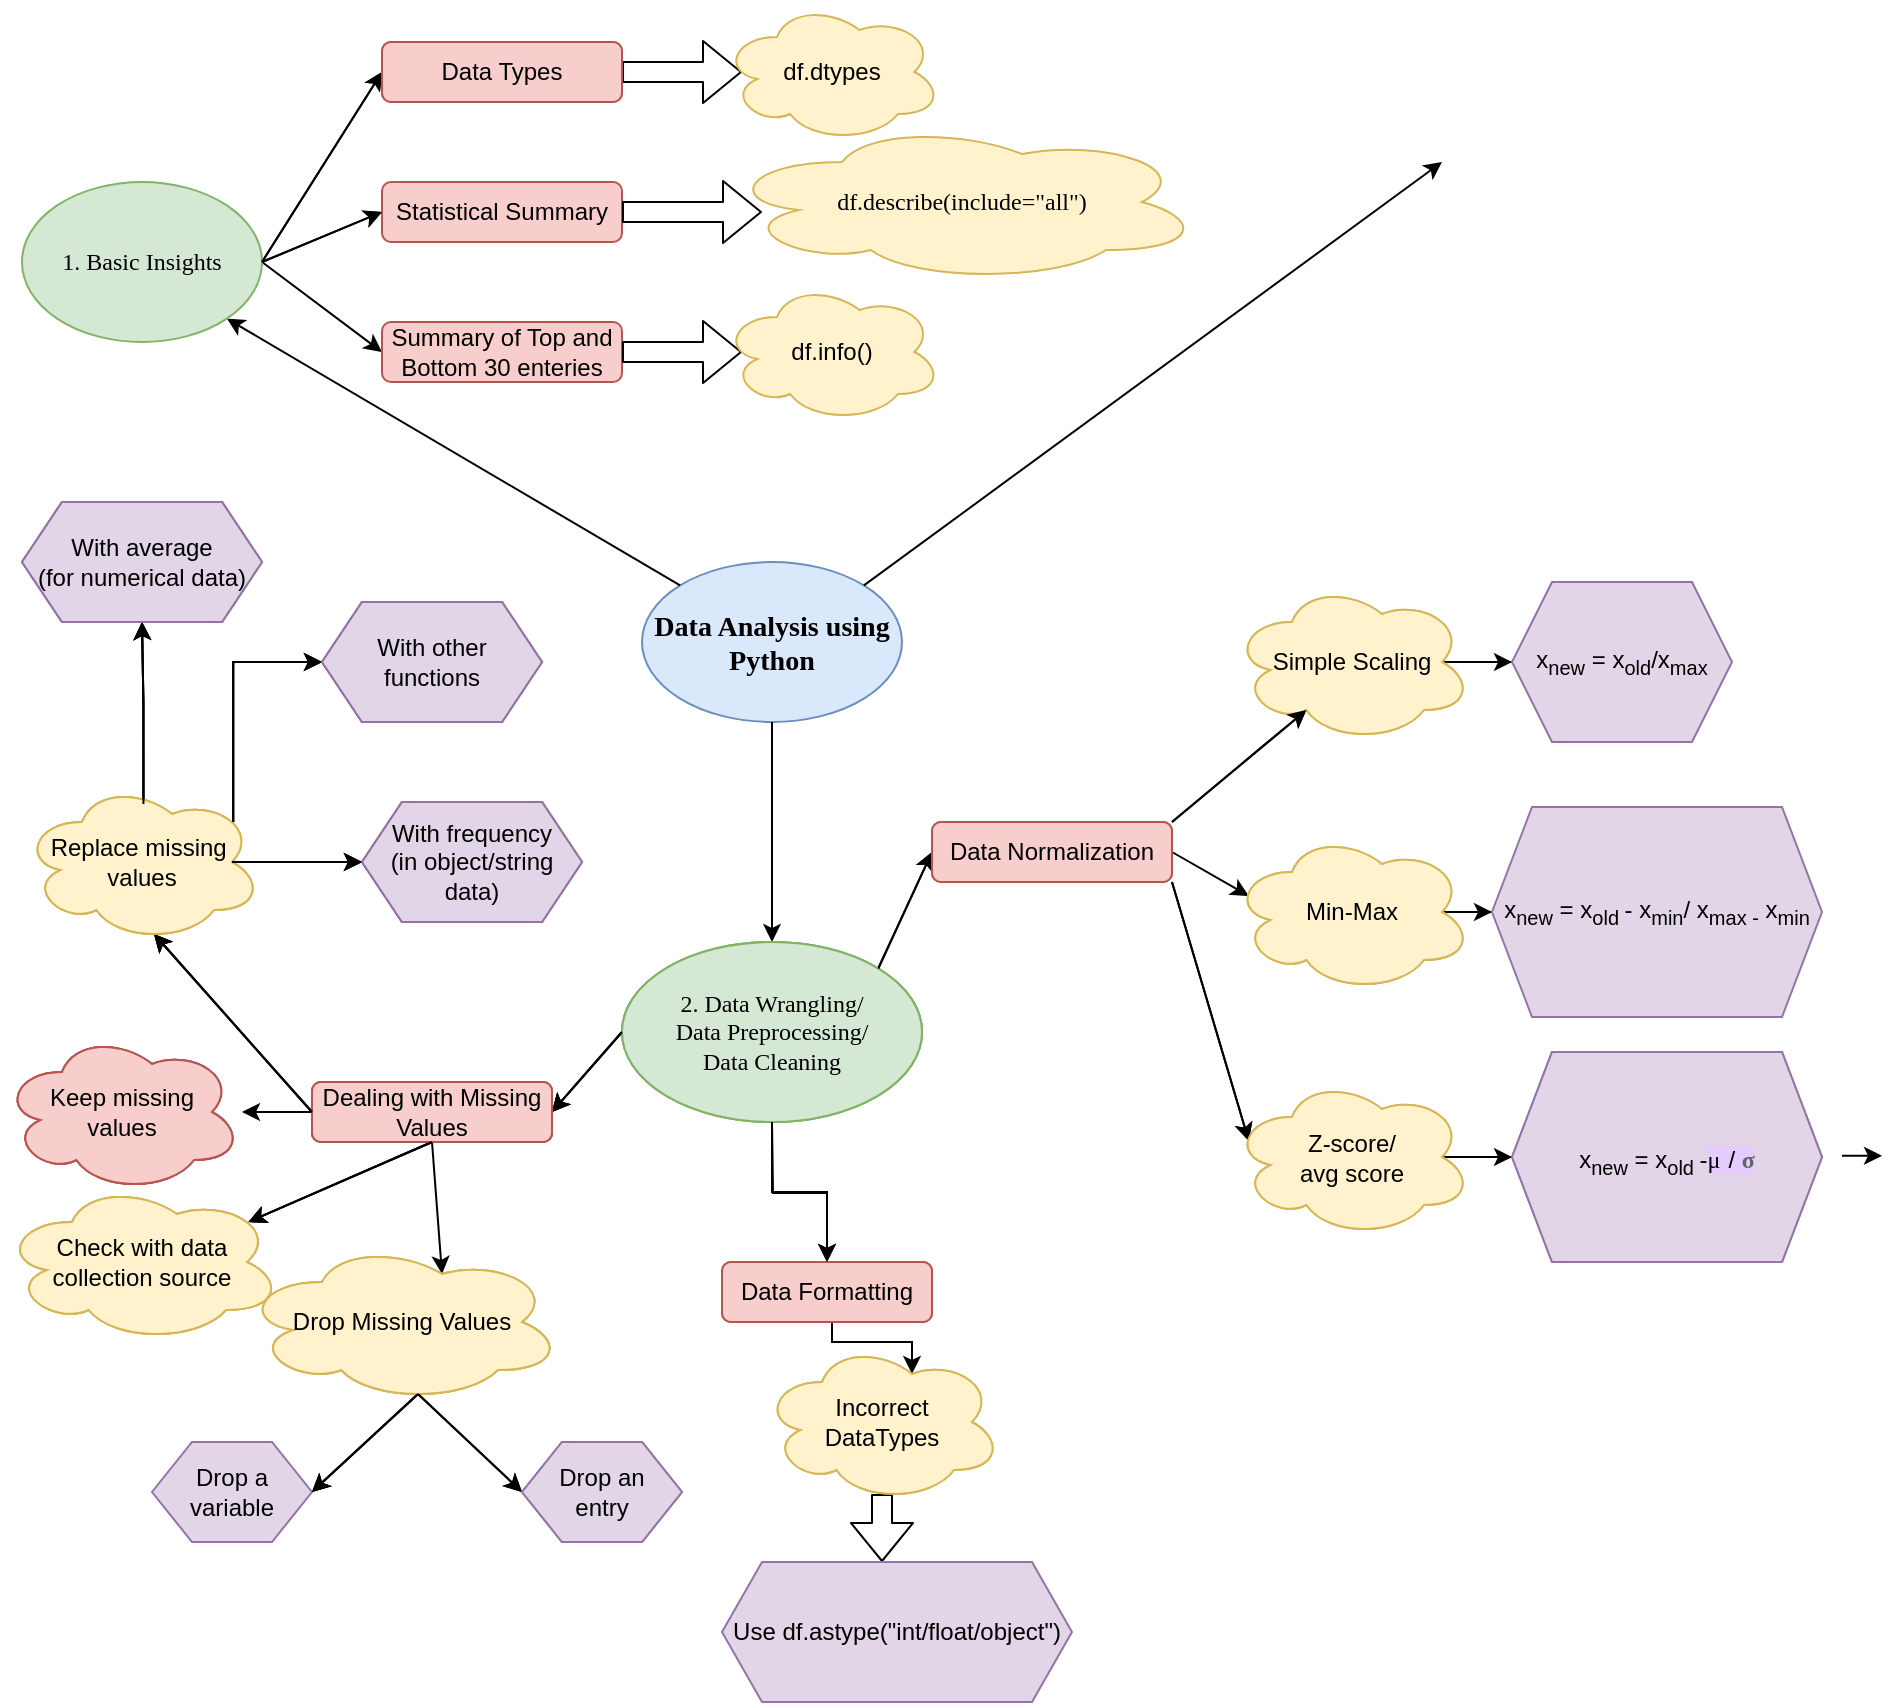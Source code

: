 <mxfile version="14.9.4" type="github" pages="3">
  <diagram id="RYdXmEAZYq84uBM2kZKI" name="Data Analysis in Python">
    <mxGraphModel dx="1022" dy="1607" grid="1" gridSize="10" guides="1" tooltips="1" connect="1" arrows="1" fold="1" page="1" pageScale="1" pageWidth="850" pageHeight="1100" background="#FFFFFF" math="1" shadow="0">
      <root>
        <mxCell id="0" />
        <mxCell id="1" parent="0" />
        <mxCell id="HPVV4rrdQAXOIrdfXkmh-1" value="&lt;h3&gt;&lt;font face=&quot;Verdana&quot;&gt;Data Analysis using Python&lt;/font&gt;&lt;/h3&gt;" style="ellipse;whiteSpace=wrap;html=1;labelBackgroundColor=none;fillColor=#dae8fc;strokeColor=#6c8ebf;" parent="1" vertex="1">
          <mxGeometry x="320" y="200" width="130" height="80" as="geometry" />
        </mxCell>
        <mxCell id="HPVV4rrdQAXOIrdfXkmh-2" value="" style="curved=1;endArrow=classic;html=1;exitX=0;exitY=0;exitDx=0;exitDy=0;entryX=1;entryY=1;entryDx=0;entryDy=0;" parent="1" source="HPVV4rrdQAXOIrdfXkmh-1" target="HPVV4rrdQAXOIrdfXkmh-19" edge="1">
          <mxGeometry width="50" height="50" relative="1" as="geometry">
            <mxPoint x="280" y="270" as="sourcePoint" />
            <mxPoint x="160" y="160" as="targetPoint" />
            <Array as="points" />
          </mxGeometry>
        </mxCell>
        <mxCell id="HPVV4rrdQAXOIrdfXkmh-4" value="" style="endArrow=classic;html=1;entryX=0;entryY=0.5;entryDx=0;entryDy=0;" parent="1" target="HPVV4rrdQAXOIrdfXkmh-7" edge="1">
          <mxGeometry width="50" height="50" relative="1" as="geometry">
            <mxPoint x="130" y="50" as="sourcePoint" />
            <mxPoint x="180" y="-30" as="targetPoint" />
            <Array as="points" />
          </mxGeometry>
        </mxCell>
        <mxCell id="HPVV4rrdQAXOIrdfXkmh-5" value="" style="endArrow=classic;html=1;exitX=1;exitY=0.5;exitDx=0;exitDy=0;entryX=0;entryY=0.5;entryDx=0;entryDy=0;" parent="1" target="HPVV4rrdQAXOIrdfXkmh-10" edge="1">
          <mxGeometry width="50" height="50" relative="1" as="geometry">
            <mxPoint x="130.0" y="50" as="sourcePoint" />
            <mxPoint x="190" y="60" as="targetPoint" />
            <Array as="points" />
          </mxGeometry>
        </mxCell>
        <mxCell id="HPVV4rrdQAXOIrdfXkmh-6" value="" style="endArrow=classic;html=1;exitX=1;exitY=0.5;exitDx=0;exitDy=0;entryX=0;entryY=0.5;entryDx=0;entryDy=0;" parent="1" target="HPVV4rrdQAXOIrdfXkmh-12" edge="1">
          <mxGeometry width="50" height="50" relative="1" as="geometry">
            <mxPoint x="130.0" y="50" as="sourcePoint" />
            <mxPoint x="170" y="100" as="targetPoint" />
            <Array as="points" />
          </mxGeometry>
        </mxCell>
        <mxCell id="HPVV4rrdQAXOIrdfXkmh-7" value="Data Types" style="rounded=1;whiteSpace=wrap;html=1;fillColor=#f8cecc;strokeColor=#b85450;" parent="1" vertex="1">
          <mxGeometry x="190" y="-60" width="120" height="30" as="geometry" />
        </mxCell>
        <mxCell id="HPVV4rrdQAXOIrdfXkmh-8" value="" style="shape=flexArrow;endArrow=classic;html=1;exitX=1;exitY=0.5;exitDx=0;exitDy=0;" parent="1" source="HPVV4rrdQAXOIrdfXkmh-7" edge="1">
          <mxGeometry width="50" height="50" relative="1" as="geometry">
            <mxPoint x="300" y="-45.5" as="sourcePoint" />
            <mxPoint x="370" y="-45" as="targetPoint" />
          </mxGeometry>
        </mxCell>
        <mxCell id="HPVV4rrdQAXOIrdfXkmh-10" value="Statistical Summary" style="rounded=1;whiteSpace=wrap;html=1;fillColor=#f8cecc;strokeColor=#b85450;" parent="1" vertex="1">
          <mxGeometry x="190" y="10" width="120" height="30" as="geometry" />
        </mxCell>
        <mxCell id="HPVV4rrdQAXOIrdfXkmh-11" value="" style="shape=flexArrow;endArrow=classic;html=1;exitX=1;exitY=0.5;exitDx=0;exitDy=0;" parent="1" source="HPVV4rrdQAXOIrdfXkmh-10" edge="1">
          <mxGeometry width="50" height="50" relative="1" as="geometry">
            <mxPoint x="310" y="64.5" as="sourcePoint" />
            <mxPoint x="380" y="25" as="targetPoint" />
          </mxGeometry>
        </mxCell>
        <mxCell id="HPVV4rrdQAXOIrdfXkmh-12" value="Summary of Top and Bottom 30 enteries" style="rounded=1;whiteSpace=wrap;html=1;fillColor=#f8cecc;strokeColor=#b85450;" parent="1" vertex="1">
          <mxGeometry x="190" y="80" width="120" height="30" as="geometry" />
        </mxCell>
        <mxCell id="HPVV4rrdQAXOIrdfXkmh-13" value="" style="shape=flexArrow;endArrow=classic;html=1;" parent="1" edge="1">
          <mxGeometry width="50" height="50" relative="1" as="geometry">
            <mxPoint x="310" y="95" as="sourcePoint" />
            <mxPoint x="370" y="95" as="targetPoint" />
          </mxGeometry>
        </mxCell>
        <mxCell id="HPVV4rrdQAXOIrdfXkmh-16" value="df.dtypes" style="ellipse;shape=cloud;whiteSpace=wrap;html=1;fillColor=#fff2cc;strokeColor=#d6b656;" parent="1" vertex="1">
          <mxGeometry x="360" y="-80" width="110" height="70" as="geometry" />
        </mxCell>
        <mxCell id="HPVV4rrdQAXOIrdfXkmh-17" value="&lt;font face=&quot;Verdana&quot;&gt;df.describe(include=&quot;all&quot;)&lt;/font&gt;" style="ellipse;shape=cloud;whiteSpace=wrap;html=1;fillColor=#fff2cc;strokeColor=#d6b656;" parent="1" vertex="1">
          <mxGeometry x="360" y="-20" width="240" height="80" as="geometry" />
        </mxCell>
        <mxCell id="HPVV4rrdQAXOIrdfXkmh-18" value="df.info()" style="ellipse;shape=cloud;whiteSpace=wrap;html=1;fillColor=#fff2cc;strokeColor=#d6b656;" parent="1" vertex="1">
          <mxGeometry x="360" y="60" width="110" height="70" as="geometry" />
        </mxCell>
        <mxCell id="HPVV4rrdQAXOIrdfXkmh-19" value="&lt;font face=&quot;Verdana&quot;&gt;1. Basic Insights&lt;/font&gt;" style="ellipse;whiteSpace=wrap;html=1;fillColor=#d5e8d4;strokeColor=#82b366;" parent="1" vertex="1">
          <mxGeometry x="10" y="10" width="120" height="80" as="geometry" />
        </mxCell>
        <mxCell id="HPVV4rrdQAXOIrdfXkmh-20" value="" style="endArrow=classic;html=1;entryX=0;entryY=0.5;entryDx=0;entryDy=0;" parent="1" target="HPVV4rrdQAXOIrdfXkmh-21" edge="1">
          <mxGeometry width="50" height="50" relative="1" as="geometry">
            <mxPoint x="130" y="50" as="sourcePoint" />
            <mxPoint x="180" y="-30" as="targetPoint" />
            <Array as="points" />
          </mxGeometry>
        </mxCell>
        <mxCell id="HPVV4rrdQAXOIrdfXkmh-21" value="Data Types" style="rounded=1;whiteSpace=wrap;html=1;fillColor=#f8cecc;strokeColor=#b85450;" parent="1" vertex="1">
          <mxGeometry x="190" y="-60" width="120" height="30" as="geometry" />
        </mxCell>
        <mxCell id="HPVV4rrdQAXOIrdfXkmh-22" value="" style="endArrow=classic;html=1;exitX=1;exitY=0.5;exitDx=0;exitDy=0;entryX=0;entryY=0.5;entryDx=0;entryDy=0;" parent="1" source="HPVV4rrdQAXOIrdfXkmh-19" edge="1">
          <mxGeometry width="50" height="50" relative="1" as="geometry">
            <mxPoint x="220" y="60" as="sourcePoint" />
            <mxPoint x="190" y="25" as="targetPoint" />
            <Array as="points" />
          </mxGeometry>
        </mxCell>
        <mxCell id="HPVV4rrdQAXOIrdfXkmh-27" value="Data Normalization" style="rounded=1;whiteSpace=wrap;html=1;fillColor=#f8cecc;strokeColor=#b85450;" parent="1" vertex="1">
          <mxGeometry x="465" y="330" width="120" height="30" as="geometry" />
        </mxCell>
        <mxCell id="htr4k9ovNGDv8slnHkLP-1" value="" style="edgeStyle=orthogonalEdgeStyle;rounded=0;orthogonalLoop=1;jettySize=auto;html=1;fontColor=#000000;exitX=0.5;exitY=1;exitDx=0;exitDy=0;entryX=0.5;entryY=0;entryDx=0;entryDy=0;" parent="1" source="HPVV4rrdQAXOIrdfXkmh-1" target="HPVV4rrdQAXOIrdfXkmh-34" edge="1">
          <mxGeometry relative="1" as="geometry" />
        </mxCell>
        <mxCell id="htr4k9ovNGDv8slnHkLP-3" value="" style="edgeStyle=orthogonalEdgeStyle;rounded=0;orthogonalLoop=1;jettySize=auto;html=1;fontColor=#000000;entryX=0.5;entryY=0;entryDx=0;entryDy=0;" parent="1" source="HPVV4rrdQAXOIrdfXkmh-34" target="htr4k9ovNGDv8slnHkLP-4" edge="1">
          <mxGeometry relative="1" as="geometry">
            <mxPoint x="385" y="575" as="targetPoint" />
          </mxGeometry>
        </mxCell>
        <mxCell id="HPVV4rrdQAXOIrdfXkmh-34" value="&lt;font face=&quot;Verdana&quot;&gt;2. Data Wrangling/&lt;br&gt;Data Preprocessing/&lt;br&gt;Data Cleaning&lt;br&gt;&lt;/font&gt;" style="ellipse;whiteSpace=wrap;html=1;fillColor=#d5e8d4;strokeColor=#82b366;" parent="1" vertex="1">
          <mxGeometry x="310" y="390" width="150" height="90" as="geometry" />
        </mxCell>
        <mxCell id="HPVV4rrdQAXOIrdfXkmh-35" value="" style="endArrow=classic;html=1;exitX=0;exitY=0.5;exitDx=0;exitDy=0;entryX=1;entryY=0.5;entryDx=0;entryDy=0;" parent="1" source="HPVV4rrdQAXOIrdfXkmh-34" target="HPVV4rrdQAXOIrdfXkmh-36" edge="1">
          <mxGeometry width="50" height="50" relative="1" as="geometry">
            <mxPoint x="450" y="510" as="sourcePoint" />
            <mxPoint x="250" y="470" as="targetPoint" />
            <Array as="points" />
          </mxGeometry>
        </mxCell>
        <mxCell id="HPVV4rrdQAXOIrdfXkmh-76" value="" style="edgeStyle=orthogonalEdgeStyle;rounded=0;orthogonalLoop=1;jettySize=auto;html=1;fontColor=#000000;" parent="1" source="HPVV4rrdQAXOIrdfXkmh-36" target="HPVV4rrdQAXOIrdfXkmh-75" edge="1">
          <mxGeometry relative="1" as="geometry" />
        </mxCell>
        <mxCell id="HPVV4rrdQAXOIrdfXkmh-36" value="Dealing with Missing Values" style="rounded=1;whiteSpace=wrap;html=1;fillColor=#f8cecc;strokeColor=#b85450;" parent="1" vertex="1">
          <mxGeometry x="155" y="460" width="120" height="30" as="geometry" />
        </mxCell>
        <mxCell id="HPVV4rrdQAXOIrdfXkmh-37" value="" style="endArrow=classic;html=1;exitX=1;exitY=0;exitDx=0;exitDy=0;entryX=0;entryY=0.5;entryDx=0;entryDy=0;" parent="1" source="HPVV4rrdQAXOIrdfXkmh-34" target="HPVV4rrdQAXOIrdfXkmh-27" edge="1">
          <mxGeometry width="50" height="50" relative="1" as="geometry">
            <mxPoint x="530" y="520" as="sourcePoint" />
            <mxPoint x="500" y="485" as="targetPoint" />
            <Array as="points" />
          </mxGeometry>
        </mxCell>
        <mxCell id="HPVV4rrdQAXOIrdfXkmh-53" value="" style="endArrow=classic;html=1;exitX=0.5;exitY=1;exitDx=0;exitDy=0;entryX=0.88;entryY=0.25;entryDx=0;entryDy=0;entryPerimeter=0;" parent="1" source="HPVV4rrdQAXOIrdfXkmh-36" target="HPVV4rrdQAXOIrdfXkmh-55" edge="1">
          <mxGeometry width="50" height="50" relative="1" as="geometry">
            <mxPoint x="150" y="505" as="sourcePoint" />
            <mxPoint x="70" y="530" as="targetPoint" />
            <Array as="points" />
          </mxGeometry>
        </mxCell>
        <mxCell id="HPVV4rrdQAXOIrdfXkmh-54" value="" style="endArrow=classic;html=1;exitX=0.5;exitY=1;exitDx=0;exitDy=0;entryX=0.625;entryY=0.2;entryDx=0;entryDy=0;entryPerimeter=0;" parent="1" source="HPVV4rrdQAXOIrdfXkmh-36" target="HPVV4rrdQAXOIrdfXkmh-56" edge="1">
          <mxGeometry width="50" height="50" relative="1" as="geometry">
            <mxPoint x="180" y="560" as="sourcePoint" />
            <mxPoint x="190" y="550" as="targetPoint" />
            <Array as="points" />
          </mxGeometry>
        </mxCell>
        <mxCell id="HPVV4rrdQAXOIrdfXkmh-55" value="Check with data collection source" style="ellipse;shape=cloud;whiteSpace=wrap;html=1;labelBackgroundColor=none;fillColor=#fff2cc;strokeColor=#d6b656;" parent="1" vertex="1">
          <mxGeometry y="510" width="140" height="80" as="geometry" />
        </mxCell>
        <mxCell id="HPVV4rrdQAXOIrdfXkmh-56" value="Drop Missing Values" style="ellipse;shape=cloud;whiteSpace=wrap;html=1;labelBackgroundColor=none;fillColor=#fff2cc;strokeColor=#d6b656;" parent="1" vertex="1">
          <mxGeometry x="120" y="540" width="160" height="80" as="geometry" />
        </mxCell>
        <mxCell id="HPVV4rrdQAXOIrdfXkmh-57" value="" style="endArrow=classic;html=1;fontColor=#000000;exitX=0.55;exitY=0.95;exitDx=0;exitDy=0;exitPerimeter=0;entryX=1;entryY=0.5;entryDx=0;entryDy=0;" parent="1" source="HPVV4rrdQAXOIrdfXkmh-56" target="HPVV4rrdQAXOIrdfXkmh-58" edge="1">
          <mxGeometry width="50" height="50" relative="1" as="geometry">
            <mxPoint x="170" y="670" as="sourcePoint" />
            <mxPoint x="130" y="660" as="targetPoint" />
          </mxGeometry>
        </mxCell>
        <mxCell id="HPVV4rrdQAXOIrdfXkmh-58" value="Drop a variable" style="shape=hexagon;perimeter=hexagonPerimeter2;whiteSpace=wrap;html=1;fixedSize=1;labelBackgroundColor=none;fillColor=#e1d5e7;strokeColor=#9673a6;" parent="1" vertex="1">
          <mxGeometry x="75" y="640" width="80" height="50" as="geometry" />
        </mxCell>
        <mxCell id="HPVV4rrdQAXOIrdfXkmh-59" value="" style="endArrow=classic;html=1;fontColor=#000000;exitX=0.55;exitY=0.95;exitDx=0;exitDy=0;exitPerimeter=0;entryX=0;entryY=0.5;entryDx=0;entryDy=0;" parent="1" source="HPVV4rrdQAXOIrdfXkmh-56" target="HPVV4rrdQAXOIrdfXkmh-60" edge="1">
          <mxGeometry width="50" height="50" relative="1" as="geometry">
            <mxPoint x="200" y="620" as="sourcePoint" />
            <mxPoint x="260" y="660" as="targetPoint" />
          </mxGeometry>
        </mxCell>
        <mxCell id="HPVV4rrdQAXOIrdfXkmh-60" value="Drop an &lt;br&gt;entry" style="shape=hexagon;perimeter=hexagonPerimeter2;whiteSpace=wrap;html=1;fixedSize=1;labelBackgroundColor=none;fillColor=#e1d5e7;strokeColor=#9673a6;" parent="1" vertex="1">
          <mxGeometry x="260" y="640" width="80" height="50" as="geometry" />
        </mxCell>
        <mxCell id="HPVV4rrdQAXOIrdfXkmh-62" value="" style="endArrow=classic;html=1;exitX=0;exitY=0.5;exitDx=0;exitDy=0;entryX=0.55;entryY=0.95;entryDx=0;entryDy=0;entryPerimeter=0;" parent="1" source="HPVV4rrdQAXOIrdfXkmh-36" target="HPVV4rrdQAXOIrdfXkmh-63" edge="1">
          <mxGeometry width="50" height="50" relative="1" as="geometry">
            <mxPoint x="60" y="380" as="sourcePoint" />
            <mxPoint x="70" y="390" as="targetPoint" />
            <Array as="points" />
          </mxGeometry>
        </mxCell>
        <mxCell id="HPVV4rrdQAXOIrdfXkmh-67" value="" style="edgeStyle=orthogonalEdgeStyle;rounded=0;orthogonalLoop=1;jettySize=auto;html=1;fontColor=#000000;exitX=0.506;exitY=0.138;exitDx=0;exitDy=0;exitPerimeter=0;" parent="1" source="HPVV4rrdQAXOIrdfXkmh-63" target="HPVV4rrdQAXOIrdfXkmh-66" edge="1">
          <mxGeometry relative="1" as="geometry" />
        </mxCell>
        <mxCell id="HPVV4rrdQAXOIrdfXkmh-69" value="" style="edgeStyle=orthogonalEdgeStyle;rounded=0;orthogonalLoop=1;jettySize=auto;html=1;fontColor=#000000;exitX=0.875;exitY=0.5;exitDx=0;exitDy=0;exitPerimeter=0;" parent="1" source="HPVV4rrdQAXOIrdfXkmh-63" edge="1">
          <mxGeometry relative="1" as="geometry">
            <mxPoint x="180" y="350" as="targetPoint" />
          </mxGeometry>
        </mxCell>
        <mxCell id="HPVV4rrdQAXOIrdfXkmh-63" value="Replace missing&amp;nbsp;&lt;br&gt;values" style="ellipse;shape=cloud;whiteSpace=wrap;html=1;labelBackgroundColor=none;fillColor=#fff2cc;strokeColor=#d6b656;" parent="1" vertex="1">
          <mxGeometry x="10" y="310" width="120" height="80" as="geometry" />
        </mxCell>
        <mxCell id="HPVV4rrdQAXOIrdfXkmh-66" value="With average&lt;br&gt;(for numerical data)" style="shape=hexagon;perimeter=hexagonPerimeter2;whiteSpace=wrap;html=1;fixedSize=1;fillColor=#e1d5e7;strokeColor=#9673a6;" parent="1" vertex="1">
          <mxGeometry x="10" y="170" width="120" height="60" as="geometry" />
        </mxCell>
        <mxCell id="HPVV4rrdQAXOIrdfXkmh-68" value="With frequency&lt;br&gt;(in object/string data)" style="shape=hexagon;perimeter=hexagonPerimeter2;whiteSpace=wrap;html=1;fixedSize=1;fillColor=#e1d5e7;strokeColor=#9673a6;" parent="1" vertex="1">
          <mxGeometry x="180" y="320" width="110" height="60" as="geometry" />
        </mxCell>
        <mxCell id="HPVV4rrdQAXOIrdfXkmh-73" value="" style="edgeStyle=orthogonalEdgeStyle;rounded=0;orthogonalLoop=1;jettySize=auto;html=1;fontColor=#000000;exitX=0.88;exitY=0.25;exitDx=0;exitDy=0;exitPerimeter=0;" parent="1" source="HPVV4rrdQAXOIrdfXkmh-63" edge="1">
          <mxGeometry relative="1" as="geometry">
            <mxPoint x="98.68" y="232.32" as="sourcePoint" />
            <mxPoint x="160" y="250" as="targetPoint" />
            <Array as="points">
              <mxPoint x="116" y="250" />
            </Array>
          </mxGeometry>
        </mxCell>
        <mxCell id="HPVV4rrdQAXOIrdfXkmh-74" value="With other &lt;br&gt;functions" style="shape=hexagon;perimeter=hexagonPerimeter2;whiteSpace=wrap;html=1;fixedSize=1;fillColor=#e1d5e7;strokeColor=#9673a6;" parent="1" vertex="1">
          <mxGeometry x="160" y="220" width="110" height="60" as="geometry" />
        </mxCell>
        <mxCell id="HPVV4rrdQAXOIrdfXkmh-75" value="Keep missing &lt;br&gt;values" style="ellipse;shape=cloud;whiteSpace=wrap;html=1;rounded=1;strokeColor=#b85450;fillColor=#f8cecc;" parent="1" vertex="1">
          <mxGeometry y="435" width="120" height="80" as="geometry" />
        </mxCell>
        <mxCell id="htr4k9ovNGDv8slnHkLP-6" value="" style="edgeStyle=orthogonalEdgeStyle;rounded=0;orthogonalLoop=1;jettySize=auto;html=1;fontColor=#000000;entryX=0.625;entryY=0.2;entryDx=0;entryDy=0;entryPerimeter=0;" parent="1" source="htr4k9ovNGDv8slnHkLP-4" target="htr4k9ovNGDv8slnHkLP-5" edge="1">
          <mxGeometry relative="1" as="geometry">
            <Array as="points">
              <mxPoint x="415" y="590" />
              <mxPoint x="455" y="590" />
            </Array>
          </mxGeometry>
        </mxCell>
        <mxCell id="htr4k9ovNGDv8slnHkLP-4" value="Data Formatting" style="rounded=1;whiteSpace=wrap;html=1;fillColor=#f8cecc;strokeColor=#b85450;" parent="1" vertex="1">
          <mxGeometry x="360" y="550" width="105" height="30" as="geometry" />
        </mxCell>
        <mxCell id="htr4k9ovNGDv8slnHkLP-5" value="Incorrect &lt;br&gt;DataTypes" style="ellipse;shape=cloud;whiteSpace=wrap;html=1;rounded=1;strokeColor=#d6b656;fillColor=#fff2cc;" parent="1" vertex="1">
          <mxGeometry x="380" y="590" width="120" height="80" as="geometry" />
        </mxCell>
        <mxCell id="htr4k9ovNGDv8slnHkLP-7" value="" style="shape=flexArrow;endArrow=classic;html=1;fontColor=#000000;entryX=0.5;entryY=0;entryDx=0;entryDy=0;" parent="1" edge="1">
          <mxGeometry width="50" height="50" relative="1" as="geometry">
            <mxPoint x="440" y="666" as="sourcePoint" />
            <mxPoint x="440" y="700" as="targetPoint" />
          </mxGeometry>
        </mxCell>
        <mxCell id="htr4k9ovNGDv8slnHkLP-8" value="Use df.astype(&quot;int/float/object&quot;)" style="shape=hexagon;perimeter=hexagonPerimeter2;whiteSpace=wrap;html=1;fixedSize=1;labelBackgroundColor=none;fillColor=#e1d5e7;strokeColor=#9673a6;" parent="1" vertex="1">
          <mxGeometry x="360" y="700" width="175" height="70" as="geometry" />
        </mxCell>
        <mxCell id="htr4k9ovNGDv8slnHkLP-9" value="" style="endArrow=classic;html=1;exitX=1;exitY=0;exitDx=0;exitDy=0;entryX=0.31;entryY=0.8;entryDx=0;entryDy=0;entryPerimeter=0;" parent="1" source="HPVV4rrdQAXOIrdfXkmh-27" target="htr4k9ovNGDv8slnHkLP-10" edge="1">
          <mxGeometry width="50" height="50" relative="1" as="geometry">
            <mxPoint x="590" y="340" as="sourcePoint" />
            <mxPoint x="620" y="290" as="targetPoint" />
            <Array as="points" />
          </mxGeometry>
        </mxCell>
        <mxCell id="htr4k9ovNGDv8slnHkLP-12" value="" style="edgeStyle=orthogonalEdgeStyle;rounded=0;orthogonalLoop=1;jettySize=auto;html=1;fontColor=#000000;exitX=0.875;exitY=0.5;exitDx=0;exitDy=0;exitPerimeter=0;" parent="1" source="htr4k9ovNGDv8slnHkLP-10" target="htr4k9ovNGDv8slnHkLP-11" edge="1">
          <mxGeometry relative="1" as="geometry" />
        </mxCell>
        <mxCell id="htr4k9ovNGDv8slnHkLP-10" value="Simple Scaling" style="ellipse;shape=cloud;whiteSpace=wrap;html=1;labelBackgroundColor=none;fillColor=#fff2cc;strokeColor=#d6b656;" parent="1" vertex="1">
          <mxGeometry x="615" y="210" width="120" height="80" as="geometry" />
        </mxCell>
        <mxCell id="htr4k9ovNGDv8slnHkLP-11" value="x&lt;sub&gt;new&lt;/sub&gt; = x&lt;sub&gt;old&lt;/sub&gt;/x&lt;sub&gt;max&lt;/sub&gt;" style="shape=hexagon;perimeter=hexagonPerimeter2;whiteSpace=wrap;html=1;fixedSize=1;strokeColor=#9673a6;fillColor=#e1d5e7;" parent="1" vertex="1">
          <mxGeometry x="755" y="210" width="110" height="80" as="geometry" />
        </mxCell>
        <mxCell id="htr4k9ovNGDv8slnHkLP-17" value="" style="endArrow=classic;html=1;exitX=1;exitY=0.5;exitDx=0;exitDy=0;entryX=0.07;entryY=0.4;entryDx=0;entryDy=0;entryPerimeter=0;" parent="1" source="HPVV4rrdQAXOIrdfXkmh-27" target="htr4k9ovNGDv8slnHkLP-19" edge="1">
          <mxGeometry width="50" height="50" relative="1" as="geometry">
            <mxPoint x="480" y="330" as="sourcePoint" />
            <mxPoint x="665" y="395" as="targetPoint" />
            <Array as="points" />
          </mxGeometry>
        </mxCell>
        <mxCell id="htr4k9ovNGDv8slnHkLP-18" value="" style="edgeStyle=orthogonalEdgeStyle;rounded=0;orthogonalLoop=1;jettySize=auto;html=1;fontColor=#000000;exitX=0.875;exitY=0.5;exitDx=0;exitDy=0;exitPerimeter=0;" parent="1" source="htr4k9ovNGDv8slnHkLP-19" target="htr4k9ovNGDv8slnHkLP-21" edge="1">
          <mxGeometry relative="1" as="geometry" />
        </mxCell>
        <mxCell id="htr4k9ovNGDv8slnHkLP-19" value="Min-Max" style="ellipse;shape=cloud;whiteSpace=wrap;html=1;labelBackgroundColor=none;fillColor=#fff2cc;strokeColor=#d6b656;" parent="1" vertex="1">
          <mxGeometry x="615" y="335" width="120" height="80" as="geometry" />
        </mxCell>
        <mxCell id="htr4k9ovNGDv8slnHkLP-21" value="x&lt;sub&gt;new&lt;/sub&gt; = x&lt;sub&gt;old &lt;/sub&gt;- x&lt;sub&gt;min&lt;/sub&gt;/ x&lt;sub&gt;max -&lt;/sub&gt; x&lt;sub&gt;min&lt;/sub&gt;" style="shape=hexagon;perimeter=hexagonPerimeter2;whiteSpace=wrap;html=1;fixedSize=1;strokeColor=#9673a6;fillColor=#e1d5e7;" parent="1" vertex="1">
          <mxGeometry x="745" y="322.5" width="165" height="105" as="geometry" />
        </mxCell>
        <mxCell id="htr4k9ovNGDv8slnHkLP-24" value="" style="endArrow=classic;html=1;exitX=1;exitY=1;exitDx=0;exitDy=0;entryX=0.07;entryY=0.4;entryDx=0;entryDy=0;entryPerimeter=0;" parent="1" source="HPVV4rrdQAXOIrdfXkmh-27" target="htr4k9ovNGDv8slnHkLP-26" edge="1">
          <mxGeometry width="50" height="50" relative="1" as="geometry">
            <mxPoint x="500" y="305" as="sourcePoint" />
            <mxPoint x="675" y="517.5" as="targetPoint" />
            <Array as="points" />
          </mxGeometry>
        </mxCell>
        <mxCell id="htr4k9ovNGDv8slnHkLP-25" value="" style="edgeStyle=orthogonalEdgeStyle;rounded=0;orthogonalLoop=1;jettySize=auto;html=1;fontColor=#000000;exitX=0.875;exitY=0.5;exitDx=0;exitDy=0;exitPerimeter=0;" parent="1" source="htr4k9ovNGDv8slnHkLP-26" target="htr4k9ovNGDv8slnHkLP-27" edge="1">
          <mxGeometry relative="1" as="geometry" />
        </mxCell>
        <mxCell id="htr4k9ovNGDv8slnHkLP-26" value="Z-score/&lt;br&gt;avg score" style="ellipse;shape=cloud;whiteSpace=wrap;html=1;labelBackgroundColor=none;fillColor=#fff2cc;strokeColor=#d6b656;" parent="1" vertex="1">
          <mxGeometry x="615" y="457.5" width="120" height="80" as="geometry" />
        </mxCell>
        <mxCell id="htr4k9ovNGDv8slnHkLP-27" value="x&lt;sub&gt;new&lt;/sub&gt; = x&lt;sub&gt;old &lt;/sub&gt;-&lt;span style=&quot;background-color: rgb(229 , 204 , 255)&quot;&gt;&lt;font face=&quot;Verdana&quot;&gt;&lt;span style=&quot;text-align: left&quot;&gt;&lt;font style=&quot;font-size: 12px&quot;&gt;μ&lt;/font&gt;&lt;/span&gt;&lt;span style=&quot;font-size: 16px ; text-align: left&quot;&gt;&amp;nbsp;&lt;/span&gt;&lt;/font&gt;/&amp;nbsp;&lt;span style=&quot;font-weight: bold ; color: rgb(95 , 99 , 104) ; text-align: left&quot;&gt;&lt;font style=&quot;font-size: 12px&quot; face=&quot;Verdana&quot;&gt;σ&lt;/font&gt;&lt;/span&gt;&lt;/span&gt;" style="shape=hexagon;perimeter=hexagonPerimeter2;whiteSpace=wrap;html=1;fixedSize=1;strokeColor=#9673a6;fillColor=#e1d5e7;" parent="1" vertex="1">
          <mxGeometry x="755" y="445" width="155" height="105" as="geometry" />
        </mxCell>
        <mxCell id="htr4k9ovNGDv8slnHkLP-28" value="" style="edgeStyle=orthogonalEdgeStyle;rounded=0;orthogonalLoop=1;jettySize=auto;html=1;fontColor=#000000;entryX=0;entryY=0.5;entryDx=0;entryDy=0;" parent="1" edge="1">
          <mxGeometry relative="1" as="geometry">
            <mxPoint x="919.978" y="496.909" as="sourcePoint" />
            <mxPoint x="940" y="497.5" as="targetPoint" />
          </mxGeometry>
        </mxCell>
        <mxCell id="EmyPIiLycGjVeuIM7MxO-1" value="&lt;font face=&quot;Verdana&quot;&gt;2. Data Wrangling/&lt;br&gt;Data Preprocessing/&lt;br&gt;Data Cleaning&lt;br&gt;&lt;/font&gt;" style="ellipse;whiteSpace=wrap;html=1;fillColor=#d5e8d4;strokeColor=#82b366;" parent="1" vertex="1">
          <mxGeometry x="310" y="390" width="150" height="90" as="geometry" />
        </mxCell>
        <mxCell id="EmyPIiLycGjVeuIM7MxO-2" value="" style="endArrow=classic;html=1;exitX=0;exitY=0.5;exitDx=0;exitDy=0;entryX=1;entryY=0.5;entryDx=0;entryDy=0;" parent="1" source="EmyPIiLycGjVeuIM7MxO-1" target="EmyPIiLycGjVeuIM7MxO-3" edge="1">
          <mxGeometry width="50" height="50" relative="1" as="geometry">
            <mxPoint x="450" y="510" as="sourcePoint" />
            <mxPoint x="250" y="470" as="targetPoint" />
            <Array as="points" />
          </mxGeometry>
        </mxCell>
        <mxCell id="EmyPIiLycGjVeuIM7MxO-3" value="Dealing with Missing Values" style="rounded=1;whiteSpace=wrap;html=1;fillColor=#f8cecc;strokeColor=#b85450;" parent="1" vertex="1">
          <mxGeometry x="155" y="460" width="120" height="30" as="geometry" />
        </mxCell>
        <mxCell id="EmyPIiLycGjVeuIM7MxO-4" value="Keep missing &lt;br&gt;values" style="ellipse;shape=cloud;whiteSpace=wrap;html=1;rounded=1;strokeColor=#b85450;fillColor=#f8cecc;" parent="1" vertex="1">
          <mxGeometry y="435" width="120" height="80" as="geometry" />
        </mxCell>
        <mxCell id="EmyPIiLycGjVeuIM7MxO-5" value="" style="endArrow=classic;html=1;exitX=0;exitY=0.5;exitDx=0;exitDy=0;entryX=0.55;entryY=0.95;entryDx=0;entryDy=0;entryPerimeter=0;" parent="1" source="EmyPIiLycGjVeuIM7MxO-3" target="EmyPIiLycGjVeuIM7MxO-6" edge="1">
          <mxGeometry width="50" height="50" relative="1" as="geometry">
            <mxPoint x="60" y="380" as="sourcePoint" />
            <mxPoint x="70" y="390" as="targetPoint" />
            <Array as="points" />
          </mxGeometry>
        </mxCell>
        <mxCell id="EmyPIiLycGjVeuIM7MxO-6" value="Replace missing&amp;nbsp;&lt;br&gt;values" style="ellipse;shape=cloud;whiteSpace=wrap;html=1;labelBackgroundColor=none;fillColor=#fff2cc;strokeColor=#d6b656;" parent="1" vertex="1">
          <mxGeometry x="10" y="310" width="120" height="80" as="geometry" />
        </mxCell>
        <mxCell id="EmyPIiLycGjVeuIM7MxO-7" value="With frequency&lt;br&gt;(in object/string data)" style="shape=hexagon;perimeter=hexagonPerimeter2;whiteSpace=wrap;html=1;fixedSize=1;fillColor=#e1d5e7;strokeColor=#9673a6;" parent="1" vertex="1">
          <mxGeometry x="180" y="320" width="110" height="60" as="geometry" />
        </mxCell>
        <mxCell id="EmyPIiLycGjVeuIM7MxO-8" value="" style="edgeStyle=orthogonalEdgeStyle;rounded=0;orthogonalLoop=1;jettySize=auto;html=1;fontColor=#000000;exitX=0.875;exitY=0.5;exitDx=0;exitDy=0;exitPerimeter=0;" parent="1" source="EmyPIiLycGjVeuIM7MxO-6" edge="1">
          <mxGeometry relative="1" as="geometry">
            <mxPoint x="180" y="350" as="targetPoint" />
          </mxGeometry>
        </mxCell>
        <mxCell id="EmyPIiLycGjVeuIM7MxO-9" value="" style="edgeStyle=orthogonalEdgeStyle;rounded=0;orthogonalLoop=1;jettySize=auto;html=1;fontColor=#000000;exitX=0.88;exitY=0.25;exitDx=0;exitDy=0;exitPerimeter=0;" parent="1" source="EmyPIiLycGjVeuIM7MxO-6" edge="1">
          <mxGeometry relative="1" as="geometry">
            <mxPoint x="98.68" y="232.32" as="sourcePoint" />
            <mxPoint x="160" y="250" as="targetPoint" />
            <Array as="points">
              <mxPoint x="116" y="250" />
            </Array>
          </mxGeometry>
        </mxCell>
        <mxCell id="EmyPIiLycGjVeuIM7MxO-10" value="" style="edgeStyle=orthogonalEdgeStyle;rounded=0;orthogonalLoop=1;jettySize=auto;html=1;fontColor=#000000;exitX=0.506;exitY=0.138;exitDx=0;exitDy=0;exitPerimeter=0;" parent="1" source="EmyPIiLycGjVeuIM7MxO-6" target="EmyPIiLycGjVeuIM7MxO-11" edge="1">
          <mxGeometry relative="1" as="geometry" />
        </mxCell>
        <mxCell id="EmyPIiLycGjVeuIM7MxO-11" value="With average&lt;br&gt;(for numerical data)" style="shape=hexagon;perimeter=hexagonPerimeter2;whiteSpace=wrap;html=1;fixedSize=1;fillColor=#e1d5e7;strokeColor=#9673a6;" parent="1" vertex="1">
          <mxGeometry x="10" y="170" width="120" height="60" as="geometry" />
        </mxCell>
        <mxCell id="EmyPIiLycGjVeuIM7MxO-12" value="With other &lt;br&gt;functions" style="shape=hexagon;perimeter=hexagonPerimeter2;whiteSpace=wrap;html=1;fixedSize=1;fillColor=#e1d5e7;strokeColor=#9673a6;" parent="1" vertex="1">
          <mxGeometry x="160" y="220" width="110" height="60" as="geometry" />
        </mxCell>
        <mxCell id="EmyPIiLycGjVeuIM7MxO-13" value="" style="endArrow=classic;html=1;exitX=0.5;exitY=1;exitDx=0;exitDy=0;entryX=0.88;entryY=0.25;entryDx=0;entryDy=0;entryPerimeter=0;" parent="1" source="EmyPIiLycGjVeuIM7MxO-3" target="EmyPIiLycGjVeuIM7MxO-14" edge="1">
          <mxGeometry width="50" height="50" relative="1" as="geometry">
            <mxPoint x="150" y="505" as="sourcePoint" />
            <mxPoint x="70" y="530" as="targetPoint" />
            <Array as="points" />
          </mxGeometry>
        </mxCell>
        <mxCell id="EmyPIiLycGjVeuIM7MxO-14" value="Check with data collection source" style="ellipse;shape=cloud;whiteSpace=wrap;html=1;labelBackgroundColor=none;fillColor=#fff2cc;strokeColor=#d6b656;" parent="1" vertex="1">
          <mxGeometry y="510" width="140" height="80" as="geometry" />
        </mxCell>
        <mxCell id="EmyPIiLycGjVeuIM7MxO-15" value="Drop Missing Values" style="ellipse;shape=cloud;whiteSpace=wrap;html=1;labelBackgroundColor=none;fillColor=#fff2cc;strokeColor=#d6b656;" parent="1" vertex="1">
          <mxGeometry x="120" y="540" width="160" height="80" as="geometry" />
        </mxCell>
        <mxCell id="EmyPIiLycGjVeuIM7MxO-16" value="" style="endArrow=classic;html=1;fontColor=#000000;exitX=0.55;exitY=0.95;exitDx=0;exitDy=0;exitPerimeter=0;entryX=1;entryY=0.5;entryDx=0;entryDy=0;" parent="1" source="EmyPIiLycGjVeuIM7MxO-15" edge="1">
          <mxGeometry width="50" height="50" relative="1" as="geometry">
            <mxPoint x="170" y="670" as="sourcePoint" />
            <mxPoint x="155" y="665" as="targetPoint" />
          </mxGeometry>
        </mxCell>
        <mxCell id="EmyPIiLycGjVeuIM7MxO-17" value="&lt;font face=&quot;Verdana&quot;&gt;2. Data Wrangling/&lt;br&gt;Data Preprocessing/&lt;br&gt;Data Cleaning&lt;br&gt;&lt;/font&gt;" style="ellipse;whiteSpace=wrap;html=1;fillColor=#d5e8d4;strokeColor=#82b366;" parent="1" vertex="1">
          <mxGeometry x="310" y="390" width="150" height="90" as="geometry" />
        </mxCell>
        <mxCell id="EmyPIiLycGjVeuIM7MxO-18" value="" style="endArrow=classic;html=1;exitX=0;exitY=0.5;exitDx=0;exitDy=0;entryX=1;entryY=0.5;entryDx=0;entryDy=0;" parent="1" source="EmyPIiLycGjVeuIM7MxO-17" target="EmyPIiLycGjVeuIM7MxO-19" edge="1">
          <mxGeometry width="50" height="50" relative="1" as="geometry">
            <mxPoint x="450" y="510" as="sourcePoint" />
            <mxPoint x="250" y="470" as="targetPoint" />
            <Array as="points" />
          </mxGeometry>
        </mxCell>
        <mxCell id="EmyPIiLycGjVeuIM7MxO-19" value="Dealing with Missing Values" style="rounded=1;whiteSpace=wrap;html=1;fillColor=#f8cecc;strokeColor=#b85450;" parent="1" vertex="1">
          <mxGeometry x="155" y="460" width="120" height="30" as="geometry" />
        </mxCell>
        <mxCell id="EmyPIiLycGjVeuIM7MxO-20" value="Keep missing &lt;br&gt;values" style="ellipse;shape=cloud;whiteSpace=wrap;html=1;rounded=1;strokeColor=#b85450;fillColor=#f8cecc;" parent="1" vertex="1">
          <mxGeometry y="435" width="120" height="80" as="geometry" />
        </mxCell>
        <mxCell id="EmyPIiLycGjVeuIM7MxO-21" value="" style="endArrow=classic;html=1;exitX=0;exitY=0.5;exitDx=0;exitDy=0;entryX=0.55;entryY=0.95;entryDx=0;entryDy=0;entryPerimeter=0;" parent="1" source="EmyPIiLycGjVeuIM7MxO-19" target="EmyPIiLycGjVeuIM7MxO-22" edge="1">
          <mxGeometry width="50" height="50" relative="1" as="geometry">
            <mxPoint x="60" y="380" as="sourcePoint" />
            <mxPoint x="70" y="390" as="targetPoint" />
            <Array as="points" />
          </mxGeometry>
        </mxCell>
        <mxCell id="EmyPIiLycGjVeuIM7MxO-22" value="Replace missing&amp;nbsp;&lt;br&gt;values" style="ellipse;shape=cloud;whiteSpace=wrap;html=1;labelBackgroundColor=none;fillColor=#fff2cc;strokeColor=#d6b656;" parent="1" vertex="1">
          <mxGeometry x="10" y="310" width="120" height="80" as="geometry" />
        </mxCell>
        <mxCell id="EmyPIiLycGjVeuIM7MxO-23" value="With frequency&lt;br&gt;(in object/string data)" style="shape=hexagon;perimeter=hexagonPerimeter2;whiteSpace=wrap;html=1;fixedSize=1;fillColor=#e1d5e7;strokeColor=#9673a6;" parent="1" vertex="1">
          <mxGeometry x="180" y="320" width="110" height="60" as="geometry" />
        </mxCell>
        <mxCell id="EmyPIiLycGjVeuIM7MxO-24" value="" style="edgeStyle=orthogonalEdgeStyle;rounded=0;orthogonalLoop=1;jettySize=auto;html=1;fontColor=#000000;exitX=0.875;exitY=0.5;exitDx=0;exitDy=0;exitPerimeter=0;" parent="1" source="EmyPIiLycGjVeuIM7MxO-22" edge="1">
          <mxGeometry relative="1" as="geometry">
            <mxPoint x="180" y="350" as="targetPoint" />
          </mxGeometry>
        </mxCell>
        <mxCell id="EmyPIiLycGjVeuIM7MxO-25" value="" style="edgeStyle=orthogonalEdgeStyle;rounded=0;orthogonalLoop=1;jettySize=auto;html=1;fontColor=#000000;exitX=0.88;exitY=0.25;exitDx=0;exitDy=0;exitPerimeter=0;" parent="1" source="EmyPIiLycGjVeuIM7MxO-22" edge="1">
          <mxGeometry relative="1" as="geometry">
            <mxPoint x="98.68" y="232.32" as="sourcePoint" />
            <mxPoint x="160" y="250" as="targetPoint" />
            <Array as="points">
              <mxPoint x="116" y="250" />
            </Array>
          </mxGeometry>
        </mxCell>
        <mxCell id="EmyPIiLycGjVeuIM7MxO-26" value="" style="edgeStyle=orthogonalEdgeStyle;rounded=0;orthogonalLoop=1;jettySize=auto;html=1;fontColor=#000000;exitX=0.506;exitY=0.138;exitDx=0;exitDy=0;exitPerimeter=0;" parent="1" source="EmyPIiLycGjVeuIM7MxO-22" target="EmyPIiLycGjVeuIM7MxO-27" edge="1">
          <mxGeometry relative="1" as="geometry" />
        </mxCell>
        <mxCell id="EmyPIiLycGjVeuIM7MxO-27" value="With average&lt;br&gt;(for numerical data)" style="shape=hexagon;perimeter=hexagonPerimeter2;whiteSpace=wrap;html=1;fixedSize=1;fillColor=#e1d5e7;strokeColor=#9673a6;" parent="1" vertex="1">
          <mxGeometry x="10" y="170" width="120" height="60" as="geometry" />
        </mxCell>
        <mxCell id="EmyPIiLycGjVeuIM7MxO-28" value="With other &lt;br&gt;functions" style="shape=hexagon;perimeter=hexagonPerimeter2;whiteSpace=wrap;html=1;fixedSize=1;fillColor=#e1d5e7;strokeColor=#9673a6;" parent="1" vertex="1">
          <mxGeometry x="160" y="220" width="110" height="60" as="geometry" />
        </mxCell>
        <mxCell id="EmyPIiLycGjVeuIM7MxO-29" value="" style="endArrow=classic;html=1;exitX=0.5;exitY=1;exitDx=0;exitDy=0;entryX=0.88;entryY=0.25;entryDx=0;entryDy=0;entryPerimeter=0;" parent="1" source="EmyPIiLycGjVeuIM7MxO-19" target="EmyPIiLycGjVeuIM7MxO-30" edge="1">
          <mxGeometry width="50" height="50" relative="1" as="geometry">
            <mxPoint x="150" y="505" as="sourcePoint" />
            <mxPoint x="70" y="530" as="targetPoint" />
            <Array as="points" />
          </mxGeometry>
        </mxCell>
        <mxCell id="EmyPIiLycGjVeuIM7MxO-30" value="Check with data collection source" style="ellipse;shape=cloud;whiteSpace=wrap;html=1;labelBackgroundColor=none;fillColor=#fff2cc;strokeColor=#d6b656;" parent="1" vertex="1">
          <mxGeometry y="510" width="140" height="80" as="geometry" />
        </mxCell>
        <mxCell id="EmyPIiLycGjVeuIM7MxO-31" value="Drop Missing Values" style="ellipse;shape=cloud;whiteSpace=wrap;html=1;labelBackgroundColor=none;fillColor=#fff2cc;strokeColor=#d6b656;" parent="1" vertex="1">
          <mxGeometry x="120" y="540" width="160" height="80" as="geometry" />
        </mxCell>
        <mxCell id="EmyPIiLycGjVeuIM7MxO-32" value="" style="endArrow=classic;html=1;fontColor=#000000;exitX=0.55;exitY=0.95;exitDx=0;exitDy=0;exitPerimeter=0;entryX=1;entryY=0.5;entryDx=0;entryDy=0;" parent="1" source="EmyPIiLycGjVeuIM7MxO-31" edge="1">
          <mxGeometry width="50" height="50" relative="1" as="geometry">
            <mxPoint x="170" y="670" as="sourcePoint" />
            <mxPoint x="155" y="665" as="targetPoint" />
          </mxGeometry>
        </mxCell>
        <mxCell id="EmyPIiLycGjVeuIM7MxO-33" value="" style="endArrow=classic;html=1;fontColor=#000000;exitX=0.55;exitY=0.95;exitDx=0;exitDy=0;exitPerimeter=0;entryX=0;entryY=0.5;entryDx=0;entryDy=0;" parent="1" target="EmyPIiLycGjVeuIM7MxO-34" edge="1">
          <mxGeometry width="50" height="50" relative="1" as="geometry">
            <mxPoint x="208" y="616" as="sourcePoint" />
            <mxPoint x="260" y="660" as="targetPoint" />
          </mxGeometry>
        </mxCell>
        <mxCell id="EmyPIiLycGjVeuIM7MxO-34" value="Drop an &lt;br&gt;entry" style="shape=hexagon;perimeter=hexagonPerimeter2;whiteSpace=wrap;html=1;fixedSize=1;labelBackgroundColor=none;fillColor=#e1d5e7;strokeColor=#9673a6;" parent="1" vertex="1">
          <mxGeometry x="260" y="640" width="80" height="50" as="geometry" />
        </mxCell>
        <mxCell id="EmyPIiLycGjVeuIM7MxO-35" value="Data Formatting" style="rounded=1;whiteSpace=wrap;html=1;fillColor=#f8cecc;strokeColor=#b85450;" parent="1" vertex="1">
          <mxGeometry x="360" y="550" width="105" height="30" as="geometry" />
        </mxCell>
        <mxCell id="EmyPIiLycGjVeuIM7MxO-36" value="" style="edgeStyle=orthogonalEdgeStyle;rounded=0;orthogonalLoop=1;jettySize=auto;html=1;fontColor=#000000;entryX=0.5;entryY=0;entryDx=0;entryDy=0;" parent="1" target="EmyPIiLycGjVeuIM7MxO-35" edge="1">
          <mxGeometry relative="1" as="geometry">
            <mxPoint x="385" y="575" as="targetPoint" />
            <mxPoint x="385.0" y="480" as="sourcePoint" />
          </mxGeometry>
        </mxCell>
        <mxCell id="EmyPIiLycGjVeuIM7MxO-37" value="Incorrect &lt;br&gt;DataTypes" style="ellipse;shape=cloud;whiteSpace=wrap;html=1;rounded=1;strokeColor=#d6b656;fillColor=#fff2cc;" parent="1" vertex="1">
          <mxGeometry x="380" y="590" width="120" height="80" as="geometry" />
        </mxCell>
        <mxCell id="EmyPIiLycGjVeuIM7MxO-39" value="" style="endArrow=classic;html=1;exitX=1;exitY=0;exitDx=0;exitDy=0;entryX=0;entryY=0.5;entryDx=0;entryDy=0;" parent="1" target="EmyPIiLycGjVeuIM7MxO-40" edge="1">
          <mxGeometry width="50" height="50" relative="1" as="geometry">
            <mxPoint x="438.203" y="403.283" as="sourcePoint" />
            <mxPoint x="500" y="485" as="targetPoint" />
            <Array as="points" />
          </mxGeometry>
        </mxCell>
        <mxCell id="EmyPIiLycGjVeuIM7MxO-40" value="Data Normalization" style="rounded=1;whiteSpace=wrap;html=1;fillColor=#f8cecc;strokeColor=#b85450;" parent="1" vertex="1">
          <mxGeometry x="465" y="330" width="120" height="30" as="geometry" />
        </mxCell>
        <mxCell id="EmyPIiLycGjVeuIM7MxO-41" value="Simple Scaling" style="ellipse;shape=cloud;whiteSpace=wrap;html=1;labelBackgroundColor=none;fillColor=#fff2cc;strokeColor=#d6b656;" parent="1" vertex="1">
          <mxGeometry x="615" y="210" width="120" height="80" as="geometry" />
        </mxCell>
        <mxCell id="EmyPIiLycGjVeuIM7MxO-42" value="Min-Max" style="ellipse;shape=cloud;whiteSpace=wrap;html=1;labelBackgroundColor=none;fillColor=#fff2cc;strokeColor=#d6b656;" parent="1" vertex="1">
          <mxGeometry x="615" y="335" width="120" height="80" as="geometry" />
        </mxCell>
        <mxCell id="EmyPIiLycGjVeuIM7MxO-43" value="" style="endArrow=classic;html=1;exitX=1;exitY=0;exitDx=0;exitDy=0;entryX=0.31;entryY=0.8;entryDx=0;entryDy=0;entryPerimeter=0;" parent="1" source="EmyPIiLycGjVeuIM7MxO-40" target="EmyPIiLycGjVeuIM7MxO-41" edge="1">
          <mxGeometry width="50" height="50" relative="1" as="geometry">
            <mxPoint x="590" y="340" as="sourcePoint" />
            <mxPoint x="620" y="290" as="targetPoint" />
            <Array as="points" />
          </mxGeometry>
        </mxCell>
        <mxCell id="EmyPIiLycGjVeuIM7MxO-44" value="" style="endArrow=classic;html=1;exitX=1;exitY=1;exitDx=0;exitDy=0;entryX=0.07;entryY=0.4;entryDx=0;entryDy=0;entryPerimeter=0;" parent="1" source="EmyPIiLycGjVeuIM7MxO-40" target="EmyPIiLycGjVeuIM7MxO-45" edge="1">
          <mxGeometry width="50" height="50" relative="1" as="geometry">
            <mxPoint x="500" y="305" as="sourcePoint" />
            <mxPoint x="675" y="517.5" as="targetPoint" />
            <Array as="points" />
          </mxGeometry>
        </mxCell>
        <mxCell id="EmyPIiLycGjVeuIM7MxO-45" value="Z-score/&lt;br&gt;avg score" style="ellipse;shape=cloud;whiteSpace=wrap;html=1;labelBackgroundColor=none;fillColor=#fff2cc;strokeColor=#d6b656;" parent="1" vertex="1">
          <mxGeometry x="615" y="457.5" width="120" height="80" as="geometry" />
        </mxCell>
        <mxCell id="EmyPIiLycGjVeuIM7MxO-46" value="x&lt;sub&gt;new&lt;/sub&gt; = x&lt;sub&gt;old &lt;/sub&gt;-&lt;span style=&quot;background-color: rgb(229 , 204 , 255)&quot;&gt;&lt;font face=&quot;Verdana&quot;&gt;&lt;span style=&quot;text-align: left&quot;&gt;&lt;font style=&quot;font-size: 12px&quot;&gt;μ&lt;/font&gt;&lt;/span&gt;&lt;span style=&quot;font-size: 16px ; text-align: left&quot;&gt;&amp;nbsp;&lt;/span&gt;&lt;/font&gt;/&amp;nbsp;&lt;span style=&quot;font-weight: bold ; color: rgb(95 , 99 , 104) ; text-align: left&quot;&gt;&lt;font style=&quot;font-size: 12px&quot; face=&quot;Verdana&quot;&gt;σ&lt;/font&gt;&lt;/span&gt;&lt;/span&gt;" style="shape=hexagon;perimeter=hexagonPerimeter2;whiteSpace=wrap;html=1;fixedSize=1;strokeColor=#9673a6;fillColor=#e1d5e7;" parent="1" vertex="1">
          <mxGeometry x="755" y="445" width="155" height="105" as="geometry" />
        </mxCell>
        <mxCell id="TXvpdOPFFAPDCAdAnt7x-4" value="" style="endArrow=classic;html=1;exitX=1;exitY=0;exitDx=0;exitDy=0;" parent="1" source="HPVV4rrdQAXOIrdfXkmh-1" edge="1">
          <mxGeometry width="50" height="50" relative="1" as="geometry">
            <mxPoint x="530" y="200" as="sourcePoint" />
            <mxPoint x="720" as="targetPoint" />
          </mxGeometry>
        </mxCell>
      </root>
    </mxGraphModel>
  </diagram>
  <diagram id="22Ti6lONcy-zjPkPk6TW" name="Data Cleaning ">
    <mxGraphModel dx="1572" dy="780" grid="1" gridSize="10" guides="1" tooltips="1" connect="1" arrows="1" fold="1" page="1" pageScale="1" pageWidth="850" pageHeight="1100" math="0" shadow="0">
      <root>
        <mxCell id="ZP4zikapIZt3paoDrcCg-0" />
        <mxCell id="ZP4zikapIZt3paoDrcCg-1" parent="ZP4zikapIZt3paoDrcCg-0" />
        <mxCell id="fwF-7ZM8CO7kkbt5-JVj-0" value="" style="edgeStyle=orthogonalEdgeStyle;rounded=0;orthogonalLoop=1;jettySize=auto;html=1;fontColor=#000000;" parent="ZP4zikapIZt3paoDrcCg-1" source="fwF-7ZM8CO7kkbt5-JVj-1" target="fwF-7ZM8CO7kkbt5-JVj-2" edge="1">
          <mxGeometry relative="1" as="geometry" />
        </mxCell>
        <mxCell id="fwF-7ZM8CO7kkbt5-JVj-1" value="x&lt;sub&gt;new&lt;/sub&gt; = x&lt;sub&gt;old&lt;/sub&gt;/x&lt;sub&gt;max&lt;/sub&gt;" style="shape=hexagon;perimeter=hexagonPerimeter2;whiteSpace=wrap;html=1;fixedSize=1;strokeColor=#9673a6;fillColor=#e1d5e7;" parent="ZP4zikapIZt3paoDrcCg-1" vertex="1">
          <mxGeometry x="1080" y="290" width="110" height="80" as="geometry" />
        </mxCell>
        <mxCell id="fwF-7ZM8CO7kkbt5-JVj-2" value="df[&quot;column-name&quot;] = df[&quot;column-name&quot;] / df[&quot;column-name&quot;] .max()&lt;br&gt;&amp;nbsp;" style="shape=parallelogram;perimeter=parallelogramPerimeter;whiteSpace=wrap;html=1;fixedSize=1;strokeColor=#36393d;fillColor=#ffff88;" parent="ZP4zikapIZt3paoDrcCg-1" vertex="1">
          <mxGeometry x="1250" y="310" width="400" height="40" as="geometry" />
        </mxCell>
        <mxCell id="fwF-7ZM8CO7kkbt5-JVj-3" value="df[&quot;column-name&quot;] = df[&quot;column-name&quot;] -df[&quot;column-name&quot;] .min() / df[&quot;column-name&quot;] .max() - df[&quot;column-name&quot;] .min()&lt;br&gt;&amp;nbsp;" style="shape=parallelogram;perimeter=parallelogramPerimeter;whiteSpace=wrap;html=1;fixedSize=1;strokeColor=#36393d;fillColor=#ffff88;" parent="ZP4zikapIZt3paoDrcCg-1" vertex="1">
          <mxGeometry x="1240" y="397.5" width="400" height="55" as="geometry" />
        </mxCell>
        <mxCell id="fwF-7ZM8CO7kkbt5-JVj-4" value="" style="edgeStyle=orthogonalEdgeStyle;rounded=0;orthogonalLoop=1;jettySize=auto;html=1;fontColor=#000000;entryX=0;entryY=0.5;entryDx=0;entryDy=0;exitX=1;exitY=0.5;exitDx=0;exitDy=0;" parent="ZP4zikapIZt3paoDrcCg-1" source="ynBk8MWDEj68M0G3bL-n-0" target="fwF-7ZM8CO7kkbt5-JVj-3" edge="1">
          <mxGeometry relative="1" as="geometry">
            <mxPoint x="1150" y="425" as="sourcePoint" />
            <mxPoint x="1209.971" y="454.409" as="targetPoint" />
          </mxGeometry>
        </mxCell>
        <mxCell id="fwF-7ZM8CO7kkbt5-JVj-5" value="" style="edgeStyle=orthogonalEdgeStyle;rounded=0;orthogonalLoop=1;jettySize=auto;html=1;fontColor=#000000;entryX=0;entryY=0.5;entryDx=0;entryDy=0;exitX=1;exitY=0.5;exitDx=0;exitDy=0;" parent="ZP4zikapIZt3paoDrcCg-1" source="fwF-7ZM8CO7kkbt5-JVj-36" target="fwF-7ZM8CO7kkbt5-JVj-6" edge="1">
          <mxGeometry relative="1" as="geometry">
            <mxPoint x="1199.978" y="576.909" as="sourcePoint" />
            <mxPoint x="1219.971" y="576.909" as="targetPoint" />
          </mxGeometry>
        </mxCell>
        <mxCell id="fwF-7ZM8CO7kkbt5-JVj-6" value="df[&quot;column-name&quot;] = df[&quot;column-name&quot;] -df[&quot;column-name&quot;] .mean() / df[&quot;column-name&quot;] .std()&lt;br&gt;&amp;nbsp;" style="shape=parallelogram;perimeter=parallelogramPerimeter;whiteSpace=wrap;html=1;fixedSize=1;strokeColor=#36393d;fillColor=#ffff88;" parent="ZP4zikapIZt3paoDrcCg-1" vertex="1">
          <mxGeometry x="1250" y="513.75" width="400" height="52.5" as="geometry" />
        </mxCell>
        <mxCell id="fwF-7ZM8CO7kkbt5-JVj-7" value="&lt;font face=&quot;Verdana&quot;&gt;2. Data Wrangling/&lt;br&gt;Data Preprocessing/&lt;br&gt;Data Cleaning&lt;br&gt;&lt;/font&gt;" style="ellipse;whiteSpace=wrap;html=1;fillColor=#d5e8d4;strokeColor=#82b366;" parent="ZP4zikapIZt3paoDrcCg-1" vertex="1">
          <mxGeometry x="590" y="470" width="150" height="90" as="geometry" />
        </mxCell>
        <mxCell id="fwF-7ZM8CO7kkbt5-JVj-8" value="" style="endArrow=classic;html=1;exitX=0;exitY=0.5;exitDx=0;exitDy=0;entryX=1;entryY=0.5;entryDx=0;entryDy=0;" parent="ZP4zikapIZt3paoDrcCg-1" source="fwF-7ZM8CO7kkbt5-JVj-7" target="fwF-7ZM8CO7kkbt5-JVj-9" edge="1">
          <mxGeometry width="50" height="50" relative="1" as="geometry">
            <mxPoint x="730" y="590" as="sourcePoint" />
            <mxPoint x="530" y="550" as="targetPoint" />
            <Array as="points" />
          </mxGeometry>
        </mxCell>
        <mxCell id="fwF-7ZM8CO7kkbt5-JVj-9" value="Dealing with Missing Values" style="rounded=1;whiteSpace=wrap;html=1;fillColor=#f8cecc;strokeColor=#b85450;" parent="ZP4zikapIZt3paoDrcCg-1" vertex="1">
          <mxGeometry x="425" y="430" width="120" height="30" as="geometry" />
        </mxCell>
        <mxCell id="fwF-7ZM8CO7kkbt5-JVj-10" value="Keep missing &lt;br&gt;values" style="ellipse;shape=cloud;whiteSpace=wrap;html=1;rounded=1;strokeColor=#d6b656;fillColor=#fff2cc;" parent="ZP4zikapIZt3paoDrcCg-1" vertex="1">
          <mxGeometry x="280" y="405" width="120" height="80" as="geometry" />
        </mxCell>
        <mxCell id="fwF-7ZM8CO7kkbt5-JVj-11" value="" style="endArrow=classic;html=1;exitX=0.25;exitY=0;exitDx=0;exitDy=0;entryX=0.96;entryY=0.7;entryDx=0;entryDy=0;entryPerimeter=0;" parent="ZP4zikapIZt3paoDrcCg-1" source="fwF-7ZM8CO7kkbt5-JVj-9" target="fwF-7ZM8CO7kkbt5-JVj-12" edge="1">
          <mxGeometry width="50" height="50" relative="1" as="geometry">
            <mxPoint x="340" y="460" as="sourcePoint" />
            <mxPoint x="350" y="470" as="targetPoint" />
            <Array as="points" />
          </mxGeometry>
        </mxCell>
        <mxCell id="ynBk8MWDEj68M0G3bL-n-6" value="" style="edgeStyle=orthogonalEdgeStyle;rounded=0;orthogonalLoop=1;jettySize=auto;html=1;exitX=0.07;exitY=0.4;exitDx=0;exitDy=0;exitPerimeter=0;" parent="ZP4zikapIZt3paoDrcCg-1" source="fwF-7ZM8CO7kkbt5-JVj-12" target="fwF-7ZM8CO7kkbt5-JVj-13" edge="1">
          <mxGeometry relative="1" as="geometry" />
        </mxCell>
        <mxCell id="fwF-7ZM8CO7kkbt5-JVj-12" value="Replace missing&amp;nbsp;&lt;br&gt;values" style="ellipse;shape=cloud;whiteSpace=wrap;html=1;labelBackgroundColor=none;fillColor=#fff2cc;strokeColor=#d6b656;" parent="ZP4zikapIZt3paoDrcCg-1" vertex="1">
          <mxGeometry x="280" y="290" width="120" height="80" as="geometry" />
        </mxCell>
        <mxCell id="fwF-7ZM8CO7kkbt5-JVj-13" value="With frequency&lt;br&gt;(in object/string data)" style="shape=hexagon;perimeter=hexagonPerimeter2;whiteSpace=wrap;html=1;fixedSize=1;fillColor=#e1d5e7;strokeColor=#9673a6;" parent="ZP4zikapIZt3paoDrcCg-1" vertex="1">
          <mxGeometry x="105" y="350" width="110" height="60" as="geometry" />
        </mxCell>
        <mxCell id="fwF-7ZM8CO7kkbt5-JVj-15" value="" style="edgeStyle=orthogonalEdgeStyle;rounded=0;orthogonalLoop=1;jettySize=auto;html=1;fontColor=#000000;exitX=0.13;exitY=0.77;exitDx=0;exitDy=0;exitPerimeter=0;entryX=1;entryY=0.5;entryDx=0;entryDy=0;" parent="ZP4zikapIZt3paoDrcCg-1" source="fwF-7ZM8CO7kkbt5-JVj-12" target="fwF-7ZM8CO7kkbt5-JVj-18" edge="1">
          <mxGeometry relative="1" as="geometry">
            <mxPoint x="378.68" y="312.32" as="sourcePoint" />
            <mxPoint x="230" y="540" as="targetPoint" />
            <Array as="points">
              <mxPoint x="270" y="357" />
              <mxPoint x="270" y="460" />
            </Array>
          </mxGeometry>
        </mxCell>
        <mxCell id="BsGwAYuLAhRKWx9GgMfS-1" value="" style="edgeStyle=orthogonalEdgeStyle;rounded=0;orthogonalLoop=1;jettySize=auto;html=1;" parent="ZP4zikapIZt3paoDrcCg-1" source="fwF-7ZM8CO7kkbt5-JVj-17" target="BsGwAYuLAhRKWx9GgMfS-0" edge="1">
          <mxGeometry relative="1" as="geometry" />
        </mxCell>
        <mxCell id="fwF-7ZM8CO7kkbt5-JVj-17" value="With average&lt;br&gt;(for numerical data)" style="shape=hexagon;perimeter=hexagonPerimeter2;whiteSpace=wrap;html=1;fixedSize=1;fillColor=#e1d5e7;strokeColor=#9673a6;" parent="ZP4zikapIZt3paoDrcCg-1" vertex="1">
          <mxGeometry x="100" y="260" width="120" height="60" as="geometry" />
        </mxCell>
        <mxCell id="fwF-7ZM8CO7kkbt5-JVj-18" value="With other &lt;br&gt;functions" style="shape=hexagon;perimeter=hexagonPerimeter2;whiteSpace=wrap;html=1;fixedSize=1;fillColor=#e1d5e7;strokeColor=#9673a6;" parent="ZP4zikapIZt3paoDrcCg-1" vertex="1">
          <mxGeometry x="105" y="430" width="110" height="60" as="geometry" />
        </mxCell>
        <mxCell id="fwF-7ZM8CO7kkbt5-JVj-19" value="" style="endArrow=classic;html=1;exitX=0.25;exitY=1;exitDx=0;exitDy=0;entryX=0.88;entryY=0.25;entryDx=0;entryDy=0;entryPerimeter=0;" parent="ZP4zikapIZt3paoDrcCg-1" source="fwF-7ZM8CO7kkbt5-JVj-9" target="fwF-7ZM8CO7kkbt5-JVj-20" edge="1">
          <mxGeometry width="50" height="50" relative="1" as="geometry">
            <mxPoint x="430" y="585" as="sourcePoint" />
            <mxPoint x="350" y="610" as="targetPoint" />
            <Array as="points" />
          </mxGeometry>
        </mxCell>
        <mxCell id="fwF-7ZM8CO7kkbt5-JVj-20" value="Check with data collection source" style="ellipse;shape=cloud;whiteSpace=wrap;html=1;labelBackgroundColor=none;fillColor=#fff2cc;strokeColor=#d6b656;" parent="ZP4zikapIZt3paoDrcCg-1" vertex="1">
          <mxGeometry x="270" y="510" width="140" height="80" as="geometry" />
        </mxCell>
        <mxCell id="fwF-7ZM8CO7kkbt5-JVj-21" value="Drop Missing Values" style="ellipse;shape=cloud;whiteSpace=wrap;html=1;labelBackgroundColor=none;fillColor=#fff2cc;strokeColor=#d6b656;" parent="ZP4zikapIZt3paoDrcCg-1" vertex="1">
          <mxGeometry x="400" y="280" width="160" height="80" as="geometry" />
        </mxCell>
        <mxCell id="fwF-7ZM8CO7kkbt5-JVj-23" value="" style="endArrow=classic;html=1;fontColor=#000000;exitX=0.625;exitY=0.2;exitDx=0;exitDy=0;exitPerimeter=0;entryX=0;entryY=0.5;entryDx=0;entryDy=0;" parent="ZP4zikapIZt3paoDrcCg-1" source="fwF-7ZM8CO7kkbt5-JVj-21" target="fwF-7ZM8CO7kkbt5-JVj-24" edge="1">
          <mxGeometry width="50" height="50" relative="1" as="geometry">
            <mxPoint x="560" y="296" as="sourcePoint" />
            <mxPoint x="612" y="340" as="targetPoint" />
          </mxGeometry>
        </mxCell>
        <mxCell id="fwF-7ZM8CO7kkbt5-JVj-24" value="Drop an &lt;br&gt;entry" style="shape=hexagon;perimeter=hexagonPerimeter2;whiteSpace=wrap;html=1;fixedSize=1;labelBackgroundColor=none;fillColor=#e1d5e7;strokeColor=#9673a6;" parent="ZP4zikapIZt3paoDrcCg-1" vertex="1">
          <mxGeometry x="532.5" y="200" width="80" height="50" as="geometry" />
        </mxCell>
        <mxCell id="ynBk8MWDEj68M0G3bL-n-4" value="" style="edgeStyle=orthogonalEdgeStyle;rounded=0;orthogonalLoop=1;jettySize=auto;html=1;" parent="ZP4zikapIZt3paoDrcCg-1" source="fwF-7ZM8CO7kkbt5-JVj-25" target="fwF-7ZM8CO7kkbt5-JVj-27" edge="1">
          <mxGeometry relative="1" as="geometry" />
        </mxCell>
        <mxCell id="fwF-7ZM8CO7kkbt5-JVj-25" value="Data Formatting" style="rounded=1;whiteSpace=wrap;html=1;fillColor=#f8cecc;strokeColor=#b85450;" parent="ZP4zikapIZt3paoDrcCg-1" vertex="1">
          <mxGeometry x="612.5" y="620" width="105" height="30" as="geometry" />
        </mxCell>
        <mxCell id="fwF-7ZM8CO7kkbt5-JVj-26" value="" style="edgeStyle=orthogonalEdgeStyle;rounded=0;orthogonalLoop=1;jettySize=auto;html=1;fontColor=#000000;entryX=0.5;entryY=0;entryDx=0;entryDy=0;" parent="ZP4zikapIZt3paoDrcCg-1" target="fwF-7ZM8CO7kkbt5-JVj-25" edge="1">
          <mxGeometry relative="1" as="geometry">
            <mxPoint x="665" y="655" as="targetPoint" />
            <mxPoint x="665.0" y="560" as="sourcePoint" />
          </mxGeometry>
        </mxCell>
        <mxCell id="ynBk8MWDEj68M0G3bL-n-5" value="" style="edgeStyle=orthogonalEdgeStyle;rounded=0;orthogonalLoop=1;jettySize=auto;html=1;" parent="ZP4zikapIZt3paoDrcCg-1" source="fwF-7ZM8CO7kkbt5-JVj-27" target="fwF-7ZM8CO7kkbt5-JVj-28" edge="1">
          <mxGeometry relative="1" as="geometry" />
        </mxCell>
        <mxCell id="fwF-7ZM8CO7kkbt5-JVj-27" value="Incorrect &lt;br&gt;DataTypes" style="ellipse;shape=cloud;whiteSpace=wrap;html=1;rounded=1;strokeColor=#d6b656;fillColor=#fff2cc;" parent="ZP4zikapIZt3paoDrcCg-1" vertex="1">
          <mxGeometry x="605" y="690" width="120" height="80" as="geometry" />
        </mxCell>
        <mxCell id="fwF-7ZM8CO7kkbt5-JVj-28" value="Use df.astype(&quot;int/float/object&quot;)" style="shape=hexagon;perimeter=hexagonPerimeter2;whiteSpace=wrap;html=1;fixedSize=1;labelBackgroundColor=none;fillColor=#e1d5e7;strokeColor=#9673a6;" parent="ZP4zikapIZt3paoDrcCg-1" vertex="1">
          <mxGeometry x="577.5" y="800" width="175" height="70" as="geometry" />
        </mxCell>
        <mxCell id="fwF-7ZM8CO7kkbt5-JVj-29" value="" style="endArrow=classic;html=1;exitX=1;exitY=0;exitDx=0;exitDy=0;entryX=0;entryY=0.5;entryDx=0;entryDy=0;" parent="ZP4zikapIZt3paoDrcCg-1" target="TKZ421PlFeqjSwSRdKJI-12" edge="1">
          <mxGeometry width="50" height="50" relative="1" as="geometry">
            <mxPoint x="718.203" y="483.283" as="sourcePoint" />
            <mxPoint x="780" y="565" as="targetPoint" />
            <Array as="points" />
          </mxGeometry>
        </mxCell>
        <mxCell id="fwF-7ZM8CO7kkbt5-JVj-37" value="" style="edgeStyle=orthogonalEdgeStyle;rounded=0;orthogonalLoop=1;jettySize=auto;html=1;" parent="ZP4zikapIZt3paoDrcCg-1" source="fwF-7ZM8CO7kkbt5-JVj-30" target="fwF-7ZM8CO7kkbt5-JVj-32" edge="1">
          <mxGeometry relative="1" as="geometry" />
        </mxCell>
        <mxCell id="fwF-7ZM8CO7kkbt5-JVj-30" value="Data Normalization" style="rounded=1;whiteSpace=wrap;html=1;fillColor=#f8cecc;strokeColor=#b85450;" parent="ZP4zikapIZt3paoDrcCg-1" vertex="1">
          <mxGeometry x="745" y="410" width="120" height="30" as="geometry" />
        </mxCell>
        <mxCell id="ynBk8MWDEj68M0G3bL-n-1" value="" style="edgeStyle=orthogonalEdgeStyle;rounded=0;orthogonalLoop=1;jettySize=auto;html=1;" parent="ZP4zikapIZt3paoDrcCg-1" source="fwF-7ZM8CO7kkbt5-JVj-31" target="fwF-7ZM8CO7kkbt5-JVj-1" edge="1">
          <mxGeometry relative="1" as="geometry" />
        </mxCell>
        <mxCell id="fwF-7ZM8CO7kkbt5-JVj-31" value="Simple Scaling" style="ellipse;shape=cloud;whiteSpace=wrap;html=1;labelBackgroundColor=none;fillColor=#fff2cc;strokeColor=#d6b656;" parent="ZP4zikapIZt3paoDrcCg-1" vertex="1">
          <mxGeometry x="910" y="290" width="120" height="80" as="geometry" />
        </mxCell>
        <mxCell id="ynBk8MWDEj68M0G3bL-n-2" value="" style="edgeStyle=orthogonalEdgeStyle;rounded=0;orthogonalLoop=1;jettySize=auto;html=1;exitX=0.875;exitY=0.5;exitDx=0;exitDy=0;exitPerimeter=0;" parent="ZP4zikapIZt3paoDrcCg-1" source="fwF-7ZM8CO7kkbt5-JVj-32" target="ynBk8MWDEj68M0G3bL-n-0" edge="1">
          <mxGeometry relative="1" as="geometry" />
        </mxCell>
        <mxCell id="fwF-7ZM8CO7kkbt5-JVj-32" value="Min-Max" style="ellipse;shape=cloud;whiteSpace=wrap;html=1;labelBackgroundColor=none;fillColor=#fff2cc;strokeColor=#d6b656;" parent="ZP4zikapIZt3paoDrcCg-1" vertex="1">
          <mxGeometry x="910" y="385" width="120" height="80" as="geometry" />
        </mxCell>
        <mxCell id="fwF-7ZM8CO7kkbt5-JVj-33" value="" style="endArrow=classic;html=1;exitX=1;exitY=0;exitDx=0;exitDy=0;entryX=0.31;entryY=0.8;entryDx=0;entryDy=0;entryPerimeter=0;" parent="ZP4zikapIZt3paoDrcCg-1" source="fwF-7ZM8CO7kkbt5-JVj-30" target="fwF-7ZM8CO7kkbt5-JVj-31" edge="1">
          <mxGeometry width="50" height="50" relative="1" as="geometry">
            <mxPoint x="870" y="420" as="sourcePoint" />
            <mxPoint x="900" y="370" as="targetPoint" />
            <Array as="points" />
          </mxGeometry>
        </mxCell>
        <mxCell id="fwF-7ZM8CO7kkbt5-JVj-34" value="" style="endArrow=classic;html=1;exitX=1;exitY=1;exitDx=0;exitDy=0;entryX=0.07;entryY=0.4;entryDx=0;entryDy=0;entryPerimeter=0;" parent="ZP4zikapIZt3paoDrcCg-1" source="fwF-7ZM8CO7kkbt5-JVj-30" target="fwF-7ZM8CO7kkbt5-JVj-35" edge="1">
          <mxGeometry width="50" height="50" relative="1" as="geometry">
            <mxPoint x="780" y="385" as="sourcePoint" />
            <mxPoint x="955" y="597.5" as="targetPoint" />
            <Array as="points" />
          </mxGeometry>
        </mxCell>
        <mxCell id="ynBk8MWDEj68M0G3bL-n-3" value="" style="edgeStyle=orthogonalEdgeStyle;rounded=0;orthogonalLoop=1;jettySize=auto;html=1;" parent="ZP4zikapIZt3paoDrcCg-1" source="fwF-7ZM8CO7kkbt5-JVj-35" target="fwF-7ZM8CO7kkbt5-JVj-36" edge="1">
          <mxGeometry relative="1" as="geometry" />
        </mxCell>
        <mxCell id="fwF-7ZM8CO7kkbt5-JVj-35" value="Z-score/&lt;br&gt;avg score" style="ellipse;shape=cloud;whiteSpace=wrap;html=1;labelBackgroundColor=none;fillColor=#fff2cc;strokeColor=#d6b656;" parent="ZP4zikapIZt3paoDrcCg-1" vertex="1">
          <mxGeometry x="910" y="500" width="120" height="80" as="geometry" />
        </mxCell>
        <mxCell id="fwF-7ZM8CO7kkbt5-JVj-36" value="x&lt;sub&gt;new&lt;/sub&gt; = x&lt;sub&gt;old &lt;/sub&gt;-&lt;span style=&quot;background-color: rgb(229 , 204 , 255)&quot;&gt;&lt;font face=&quot;Verdana&quot;&gt;&lt;span style=&quot;text-align: left&quot;&gt;&lt;font style=&quot;font-size: 12px&quot;&gt;μ&lt;/font&gt;&lt;/span&gt;&lt;span style=&quot;font-size: 16px ; text-align: left&quot;&gt;&amp;nbsp;&lt;/span&gt;&lt;/font&gt;/&amp;nbsp;&lt;span style=&quot;font-weight: bold ; color: rgb(95 , 99 , 104) ; text-align: left&quot;&gt;&lt;font style=&quot;font-size: 12px&quot; face=&quot;Verdana&quot;&gt;σ&lt;/font&gt;&lt;/span&gt;&lt;/span&gt;" style="shape=hexagon;perimeter=hexagonPerimeter2;whiteSpace=wrap;html=1;fixedSize=1;strokeColor=#9673a6;fillColor=#e1d5e7;" parent="ZP4zikapIZt3paoDrcCg-1" vertex="1">
          <mxGeometry x="1075" y="487.5" width="155" height="105" as="geometry" />
        </mxCell>
        <mxCell id="ynBk8MWDEj68M0G3bL-n-0" value="x&lt;sub&gt;new&lt;/sub&gt; = x&lt;sub&gt;old &lt;/sub&gt;- x&lt;sub&gt;min&lt;/sub&gt;/ x&lt;sub&gt;max -&lt;/sub&gt; x&lt;sub&gt;min&lt;/sub&gt;" style="shape=hexagon;perimeter=hexagonPerimeter2;whiteSpace=wrap;html=1;fixedSize=1;strokeColor=#9673a6;fillColor=#e1d5e7;" parent="ZP4zikapIZt3paoDrcCg-1" vertex="1">
          <mxGeometry x="1060" y="375" width="170" height="100" as="geometry" />
        </mxCell>
        <mxCell id="ynBk8MWDEj68M0G3bL-n-9" value="" style="endArrow=classic;html=1;exitX=0.25;exitY=0.25;exitDx=0;exitDy=0;exitPerimeter=0;entryX=1;entryY=0.5;entryDx=0;entryDy=0;" parent="ZP4zikapIZt3paoDrcCg-1" source="fwF-7ZM8CO7kkbt5-JVj-12" target="fwF-7ZM8CO7kkbt5-JVj-17" edge="1">
          <mxGeometry width="50" height="50" relative="1" as="geometry">
            <mxPoint x="310" y="290" as="sourcePoint" />
            <mxPoint x="360" y="240" as="targetPoint" />
          </mxGeometry>
        </mxCell>
        <mxCell id="ynBk8MWDEj68M0G3bL-n-10" value="" style="endArrow=classic;html=1;exitX=0;exitY=0.5;exitDx=0;exitDy=0;entryX=0.875;entryY=0.5;entryDx=0;entryDy=0;entryPerimeter=0;" parent="ZP4zikapIZt3paoDrcCg-1" source="fwF-7ZM8CO7kkbt5-JVj-9" target="fwF-7ZM8CO7kkbt5-JVj-10" edge="1">
          <mxGeometry width="50" height="50" relative="1" as="geometry">
            <mxPoint x="380" y="470" as="sourcePoint" />
            <mxPoint x="430" y="420" as="targetPoint" />
          </mxGeometry>
        </mxCell>
        <mxCell id="mK0lwnR8mvR-65Lb2YFY-0" value="Drop a variable" style="shape=hexagon;perimeter=hexagonPerimeter2;whiteSpace=wrap;html=1;fixedSize=1;labelBackgroundColor=none;fillColor=#e1d5e7;strokeColor=#9673a6;" parent="ZP4zikapIZt3paoDrcCg-1" vertex="1">
          <mxGeometry x="362.5" y="200" width="80" height="50" as="geometry" />
        </mxCell>
        <mxCell id="mK0lwnR8mvR-65Lb2YFY-1" value="" style="endArrow=classic;html=1;fontColor=#000000;entryX=1;entryY=0.5;entryDx=0;entryDy=0;exitX=0.625;exitY=0.2;exitDx=0;exitDy=0;exitPerimeter=0;" parent="ZP4zikapIZt3paoDrcCg-1" source="fwF-7ZM8CO7kkbt5-JVj-21" edge="1">
          <mxGeometry width="50" height="50" relative="1" as="geometry">
            <mxPoint x="532.5" y="316" as="sourcePoint" />
            <mxPoint x="442.5" y="225" as="targetPoint" />
          </mxGeometry>
        </mxCell>
        <mxCell id="TKZ421PlFeqjSwSRdKJI-0" value="&lt;font face=&quot;Verdana&quot;&gt;2. Data Wrangling/&lt;br&gt;Data Preprocessing/&lt;br&gt;Data Cleaning&lt;br&gt;&lt;/font&gt;" style="ellipse;whiteSpace=wrap;html=1;fillColor=#d5e8d4;strokeColor=#82b366;" parent="ZP4zikapIZt3paoDrcCg-1" vertex="1">
          <mxGeometry x="590" y="470" width="150" height="90" as="geometry" />
        </mxCell>
        <mxCell id="TKZ421PlFeqjSwSRdKJI-1" value="Dealing with Missing Values" style="rounded=1;whiteSpace=wrap;html=1;fillColor=#f8cecc;strokeColor=#b85450;" parent="ZP4zikapIZt3paoDrcCg-1" vertex="1">
          <mxGeometry x="425" y="430" width="120" height="30" as="geometry" />
        </mxCell>
        <mxCell id="TKZ421PlFeqjSwSRdKJI-2" value="Data Normalization" style="rounded=1;whiteSpace=wrap;html=1;fillColor=#f8cecc;strokeColor=#b85450;" parent="ZP4zikapIZt3paoDrcCg-1" vertex="1">
          <mxGeometry x="745" y="410" width="120" height="30" as="geometry" />
        </mxCell>
        <mxCell id="TKZ421PlFeqjSwSRdKJI-4" value="" style="endArrow=classic;html=1;exitX=0.25;exitY=0;exitDx=0;exitDy=0;entryX=0.96;entryY=0.7;entryDx=0;entryDy=0;entryPerimeter=0;" parent="ZP4zikapIZt3paoDrcCg-1" source="TKZ421PlFeqjSwSRdKJI-1" target="TKZ421PlFeqjSwSRdKJI-8" edge="1">
          <mxGeometry width="50" height="50" relative="1" as="geometry">
            <mxPoint x="340" y="460" as="sourcePoint" />
            <mxPoint x="350" y="470" as="targetPoint" />
            <Array as="points" />
          </mxGeometry>
        </mxCell>
        <mxCell id="TKZ421PlFeqjSwSRdKJI-5" value="" style="endArrow=classic;html=1;exitX=0;exitY=0.5;exitDx=0;exitDy=0;entryX=0.875;entryY=0.5;entryDx=0;entryDy=0;entryPerimeter=0;" parent="ZP4zikapIZt3paoDrcCg-1" source="TKZ421PlFeqjSwSRdKJI-1" target="TKZ421PlFeqjSwSRdKJI-7" edge="1">
          <mxGeometry width="50" height="50" relative="1" as="geometry">
            <mxPoint x="380" y="470" as="sourcePoint" />
            <mxPoint x="430" y="420" as="targetPoint" />
          </mxGeometry>
        </mxCell>
        <mxCell id="TKZ421PlFeqjSwSRdKJI-6" value="" style="endArrow=classic;html=1;exitX=0.25;exitY=1;exitDx=0;exitDy=0;entryX=0.88;entryY=0.25;entryDx=0;entryDy=0;entryPerimeter=0;" parent="ZP4zikapIZt3paoDrcCg-1" source="TKZ421PlFeqjSwSRdKJI-1" edge="1">
          <mxGeometry width="50" height="50" relative="1" as="geometry">
            <mxPoint x="430" y="585" as="sourcePoint" />
            <mxPoint x="393.2" y="530" as="targetPoint" />
            <Array as="points" />
          </mxGeometry>
        </mxCell>
        <mxCell id="TKZ421PlFeqjSwSRdKJI-7" value="Keep missing &lt;br&gt;values" style="ellipse;shape=cloud;whiteSpace=wrap;html=1;rounded=1;strokeColor=#d6b656;fillColor=#fff2cc;" parent="ZP4zikapIZt3paoDrcCg-1" vertex="1">
          <mxGeometry x="280" y="405" width="120" height="80" as="geometry" />
        </mxCell>
        <mxCell id="TKZ421PlFeqjSwSRdKJI-8" value="Replace missing&amp;nbsp;&lt;br&gt;values" style="ellipse;shape=cloud;whiteSpace=wrap;html=1;labelBackgroundColor=none;fillColor=#fff2cc;strokeColor=#d6b656;" parent="ZP4zikapIZt3paoDrcCg-1" vertex="1">
          <mxGeometry x="280" y="290" width="120" height="80" as="geometry" />
        </mxCell>
        <mxCell id="TKZ421PlFeqjSwSRdKJI-9" value="Drop Missing Values" style="ellipse;shape=cloud;whiteSpace=wrap;html=1;labelBackgroundColor=none;fillColor=#fff2cc;strokeColor=#d6b656;" parent="ZP4zikapIZt3paoDrcCg-1" vertex="1">
          <mxGeometry x="400" y="280" width="160" height="80" as="geometry" />
        </mxCell>
        <mxCell id="TKZ421PlFeqjSwSRdKJI-10" value="&lt;font face=&quot;Verdana&quot;&gt;2. Data Wrangling/&lt;br&gt;Data Preprocessing/&lt;br&gt;Data Cleaning&lt;br&gt;&lt;/font&gt;" style="ellipse;whiteSpace=wrap;html=1;fillColor=#d5e8d4;strokeColor=#82b366;" parent="ZP4zikapIZt3paoDrcCg-1" vertex="1">
          <mxGeometry x="590" y="470" width="150" height="90" as="geometry" />
        </mxCell>
        <mxCell id="TKZ421PlFeqjSwSRdKJI-11" value="Dealing with Missing Values" style="rounded=1;whiteSpace=wrap;html=1;fillColor=#f8cecc;strokeColor=#b85450;" parent="ZP4zikapIZt3paoDrcCg-1" vertex="1">
          <mxGeometry x="425" y="430" width="120" height="30" as="geometry" />
        </mxCell>
        <mxCell id="TKZ421PlFeqjSwSRdKJI-12" value="Data Normalization" style="rounded=1;whiteSpace=wrap;html=1;fillColor=#f8cecc;strokeColor=#b85450;" parent="ZP4zikapIZt3paoDrcCg-1" vertex="1">
          <mxGeometry x="745" y="410" width="120" height="30" as="geometry" />
        </mxCell>
        <mxCell id="TKZ421PlFeqjSwSRdKJI-13" value="" style="endArrow=classic;html=1;exitX=0.25;exitY=0;exitDx=0;exitDy=0;entryX=0.55;entryY=0.95;entryDx=0;entryDy=0;entryPerimeter=0;" parent="ZP4zikapIZt3paoDrcCg-1" source="TKZ421PlFeqjSwSRdKJI-11" target="TKZ421PlFeqjSwSRdKJI-19" edge="1">
          <mxGeometry width="50" height="50" relative="1" as="geometry">
            <mxPoint x="470" y="440" as="sourcePoint" />
            <mxPoint x="520" y="390" as="targetPoint" />
          </mxGeometry>
        </mxCell>
        <mxCell id="TKZ421PlFeqjSwSRdKJI-14" value="" style="endArrow=classic;html=1;exitX=0.25;exitY=0;exitDx=0;exitDy=0;entryX=0.96;entryY=0.7;entryDx=0;entryDy=0;entryPerimeter=0;" parent="ZP4zikapIZt3paoDrcCg-1" source="TKZ421PlFeqjSwSRdKJI-11" target="TKZ421PlFeqjSwSRdKJI-18" edge="1">
          <mxGeometry width="50" height="50" relative="1" as="geometry">
            <mxPoint x="340" y="460" as="sourcePoint" />
            <mxPoint x="350" y="470" as="targetPoint" />
            <Array as="points" />
          </mxGeometry>
        </mxCell>
        <mxCell id="TKZ421PlFeqjSwSRdKJI-15" value="" style="endArrow=classic;html=1;exitX=0;exitY=0.5;exitDx=0;exitDy=0;entryX=0.875;entryY=0.5;entryDx=0;entryDy=0;entryPerimeter=0;" parent="ZP4zikapIZt3paoDrcCg-1" source="TKZ421PlFeqjSwSRdKJI-11" target="TKZ421PlFeqjSwSRdKJI-17" edge="1">
          <mxGeometry width="50" height="50" relative="1" as="geometry">
            <mxPoint x="380" y="470" as="sourcePoint" />
            <mxPoint x="430" y="420" as="targetPoint" />
          </mxGeometry>
        </mxCell>
        <mxCell id="TKZ421PlFeqjSwSRdKJI-16" value="" style="endArrow=classic;html=1;exitX=0.25;exitY=1;exitDx=0;exitDy=0;entryX=0.88;entryY=0.25;entryDx=0;entryDy=0;entryPerimeter=0;" parent="ZP4zikapIZt3paoDrcCg-1" source="TKZ421PlFeqjSwSRdKJI-11" edge="1">
          <mxGeometry width="50" height="50" relative="1" as="geometry">
            <mxPoint x="430" y="585" as="sourcePoint" />
            <mxPoint x="393.2" y="530" as="targetPoint" />
            <Array as="points" />
          </mxGeometry>
        </mxCell>
        <mxCell id="TKZ421PlFeqjSwSRdKJI-17" value="Keep missing &lt;br&gt;values" style="ellipse;shape=cloud;whiteSpace=wrap;html=1;rounded=1;strokeColor=#d6b656;fillColor=#fff2cc;" parent="ZP4zikapIZt3paoDrcCg-1" vertex="1">
          <mxGeometry x="280" y="405" width="120" height="80" as="geometry" />
        </mxCell>
        <mxCell id="TKZ421PlFeqjSwSRdKJI-18" value="Replace missing&amp;nbsp;&lt;br&gt;values" style="ellipse;shape=cloud;whiteSpace=wrap;html=1;labelBackgroundColor=none;fillColor=#fff2cc;strokeColor=#d6b656;" parent="ZP4zikapIZt3paoDrcCg-1" vertex="1">
          <mxGeometry x="280" y="290" width="120" height="80" as="geometry" />
        </mxCell>
        <mxCell id="TKZ421PlFeqjSwSRdKJI-19" value="Drop Missing Values" style="ellipse;shape=cloud;whiteSpace=wrap;html=1;labelBackgroundColor=none;fillColor=#fff2cc;strokeColor=#d6b656;" parent="ZP4zikapIZt3paoDrcCg-1" vertex="1">
          <mxGeometry x="400" y="280" width="160" height="80" as="geometry" />
        </mxCell>
        <mxCell id="TKZ421PlFeqjSwSRdKJI-20" value="Check with data collection source" style="ellipse;shape=cloud;whiteSpace=wrap;html=1;labelBackgroundColor=none;fillColor=#fff2cc;strokeColor=#d6b656;" parent="ZP4zikapIZt3paoDrcCg-1" vertex="1">
          <mxGeometry x="270" y="510" width="140" height="80" as="geometry" />
        </mxCell>
        <mxCell id="TKZ421PlFeqjSwSRdKJI-21" value="" style="endArrow=classic;html=1;exitX=1;exitY=0;exitDx=0;exitDy=0;entryX=0.31;entryY=0.8;entryDx=0;entryDy=0;entryPerimeter=0;" parent="ZP4zikapIZt3paoDrcCg-1" source="TKZ421PlFeqjSwSRdKJI-12" edge="1">
          <mxGeometry width="50" height="50" relative="1" as="geometry">
            <mxPoint x="865" y="410" as="sourcePoint" />
            <mxPoint x="947.2" y="354" as="targetPoint" />
            <Array as="points" />
          </mxGeometry>
        </mxCell>
        <mxCell id="TKZ421PlFeqjSwSRdKJI-22" value="" style="edgeStyle=orthogonalEdgeStyle;rounded=0;orthogonalLoop=1;jettySize=auto;html=1;" parent="ZP4zikapIZt3paoDrcCg-1" target="TKZ421PlFeqjSwSRdKJI-23" edge="1">
          <mxGeometry relative="1" as="geometry">
            <mxPoint x="865" y="425" as="sourcePoint" />
          </mxGeometry>
        </mxCell>
        <mxCell id="TKZ421PlFeqjSwSRdKJI-23" value="Min-Max" style="ellipse;shape=cloud;whiteSpace=wrap;html=1;labelBackgroundColor=none;fillColor=#fff2cc;strokeColor=#d6b656;" parent="ZP4zikapIZt3paoDrcCg-1" vertex="1">
          <mxGeometry x="910" y="385" width="120" height="80" as="geometry" />
        </mxCell>
        <mxCell id="BsGwAYuLAhRKWx9GgMfS-0" value="mean=df[&quot;column_name&quot;].mean()&lt;br&gt;df[&quot;column_name&quot;].replace(np.nan,mean)" style="shape=parallelogram;perimeter=parallelogramPerimeter;whiteSpace=wrap;html=1;fixedSize=1;strokeColor=#36393d;fillColor=#ffff88;" parent="ZP4zikapIZt3paoDrcCg-1" vertex="1">
          <mxGeometry x="25" y="140" width="270" height="60" as="geometry" />
        </mxCell>
        <mxCell id="Z-vlZB7pt0rHeDF7lE6N-0" value="" style="endArrow=classic;html=1;exitX=0.5;exitY=0;exitDx=0;exitDy=0;" edge="1" parent="ZP4zikapIZt3paoDrcCg-1" source="fwF-7ZM8CO7kkbt5-JVj-24">
          <mxGeometry width="50" height="50" relative="1" as="geometry">
            <mxPoint x="510" y="230" as="sourcePoint" />
            <mxPoint x="573" y="120" as="targetPoint" />
          </mxGeometry>
        </mxCell>
        <mxCell id="Z-vlZB7pt0rHeDF7lE6N-2" value="" style="endArrow=classic;html=1;exitX=0.5;exitY=0;exitDx=0;exitDy=0;" edge="1" parent="ZP4zikapIZt3paoDrcCg-1" source="mK0lwnR8mvR-65Lb2YFY-0">
          <mxGeometry width="50" height="50" relative="1" as="geometry">
            <mxPoint x="402.14" y="200" as="sourcePoint" />
            <mxPoint x="403" y="120" as="targetPoint" />
          </mxGeometry>
        </mxCell>
      </root>
    </mxGraphModel>
  </diagram>
  <diagram id="WUFafUWm3HQGowsSO-5S" name="EDA">
    <mxGraphModel dx="1022" dy="507" grid="1" gridSize="10" guides="1" tooltips="1" connect="1" arrows="1" fold="1" page="1" pageScale="1" pageWidth="850" pageHeight="1100" math="0" shadow="0">
      <root>
        <mxCell id="vzD1yZePkz2lJ15zdRbu-0" />
        <mxCell id="vzD1yZePkz2lJ15zdRbu-1" parent="vzD1yZePkz2lJ15zdRbu-0" />
        <mxCell id="jSSg9AIItEwdhAEbYDZy-0" value="Simple Scaling" style="ellipse;shape=cloud;whiteSpace=wrap;html=1;labelBackgroundColor=none;fillColor=#fff2cc;strokeColor=#d6b656;" parent="vzD1yZePkz2lJ15zdRbu-1" vertex="1">
          <mxGeometry x="890" y="620" width="120" height="80" as="geometry" />
        </mxCell>
        <mxCell id="jSSg9AIItEwdhAEbYDZy-19" value="" style="edgeStyle=orthogonalEdgeStyle;rounded=0;orthogonalLoop=1;jettySize=auto;html=1;" parent="vzD1yZePkz2lJ15zdRbu-1" source="jSSg9AIItEwdhAEbYDZy-1" target="jSSg9AIItEwdhAEbYDZy-3" edge="1">
          <mxGeometry relative="1" as="geometry" />
        </mxCell>
        <mxCell id="jSSg9AIItEwdhAEbYDZy-1" value="&lt;font face=&quot;Verdana&quot;&gt;EDA&lt;br&gt;(Explanatory Data &lt;br&gt;Analysis)&lt;br&gt;&lt;/font&gt;" style="ellipse;whiteSpace=wrap;html=1;fillColor=#d5e8d4;strokeColor=#82b366;" parent="vzD1yZePkz2lJ15zdRbu-1" vertex="1">
          <mxGeometry x="670" y="510" width="150" height="90" as="geometry" />
        </mxCell>
        <mxCell id="jSSg9AIItEwdhAEbYDZy-2" value="Descriptive Statistics" style="rounded=1;whiteSpace=wrap;html=1;fillColor=#f8cecc;strokeColor=#b85450;" parent="vzD1yZePkz2lJ15zdRbu-1" vertex="1">
          <mxGeometry x="450" y="415" width="120" height="30" as="geometry" />
        </mxCell>
        <mxCell id="jSSg9AIItEwdhAEbYDZy-3" value="Correlation" style="rounded=1;whiteSpace=wrap;html=1;fillColor=#f8cecc;strokeColor=#b85450;" parent="vzD1yZePkz2lJ15zdRbu-1" vertex="1">
          <mxGeometry x="890" y="540" width="120" height="30" as="geometry" />
        </mxCell>
        <mxCell id="jSSg9AIItEwdhAEbYDZy-4" value="" style="endArrow=classic;html=1;exitX=0.5;exitY=0;exitDx=0;exitDy=0;entryX=0.13;entryY=0.77;entryDx=0;entryDy=0;entryPerimeter=0;" parent="vzD1yZePkz2lJ15zdRbu-1" source="jSSg9AIItEwdhAEbYDZy-2" target="jSSg9AIItEwdhAEbYDZy-10" edge="1">
          <mxGeometry width="50" height="50" relative="1" as="geometry">
            <mxPoint x="550" y="480" as="sourcePoint" />
            <mxPoint x="600" y="430" as="targetPoint" />
          </mxGeometry>
        </mxCell>
        <mxCell id="jSSg9AIItEwdhAEbYDZy-5" value="" style="endArrow=classic;html=1;exitX=0.5;exitY=0;exitDx=0;exitDy=0;entryX=0.8;entryY=0.8;entryDx=0;entryDy=0;entryPerimeter=0;" parent="vzD1yZePkz2lJ15zdRbu-1" source="jSSg9AIItEwdhAEbYDZy-2" target="jSSg9AIItEwdhAEbYDZy-9" edge="1">
          <mxGeometry width="50" height="50" relative="1" as="geometry">
            <mxPoint x="420" y="500" as="sourcePoint" />
            <mxPoint x="430" y="510" as="targetPoint" />
            <Array as="points" />
          </mxGeometry>
        </mxCell>
        <mxCell id="jSSg9AIItEwdhAEbYDZy-6" value="" style="endArrow=classic;html=1;exitX=0.5;exitY=1;exitDx=0;exitDy=0;entryX=0.4;entryY=0.1;entryDx=0;entryDy=0;entryPerimeter=0;" parent="vzD1yZePkz2lJ15zdRbu-1" source="jSSg9AIItEwdhAEbYDZy-2" target="jSSg9AIItEwdhAEbYDZy-8" edge="1">
          <mxGeometry width="50" height="50" relative="1" as="geometry">
            <mxPoint x="460" y="510" as="sourcePoint" />
            <mxPoint x="510" y="460" as="targetPoint" />
          </mxGeometry>
        </mxCell>
        <mxCell id="jSSg9AIItEwdhAEbYDZy-7" value="" style="endArrow=classic;html=1;exitX=0.5;exitY=1;exitDx=0;exitDy=0;entryX=0.625;entryY=0.2;entryDx=0;entryDy=0;entryPerimeter=0;" parent="vzD1yZePkz2lJ15zdRbu-1" source="jSSg9AIItEwdhAEbYDZy-2" target="jSSg9AIItEwdhAEbYDZy-11" edge="1">
          <mxGeometry width="50" height="50" relative="1" as="geometry">
            <mxPoint x="510" y="625" as="sourcePoint" />
            <mxPoint x="473.2" y="570" as="targetPoint" />
            <Array as="points" />
          </mxGeometry>
        </mxCell>
        <mxCell id="jSSg9AIItEwdhAEbYDZy-8" value="Keep missing &lt;br&gt;values" style="ellipse;shape=cloud;whiteSpace=wrap;html=1;rounded=1;strokeColor=#d6b656;fillColor=#fff2cc;" parent="vzD1yZePkz2lJ15zdRbu-1" vertex="1">
          <mxGeometry x="490" y="510" width="120" height="80" as="geometry" />
        </mxCell>
        <mxCell id="jSSg9AIItEwdhAEbYDZy-9" value="Replace missing&amp;nbsp;&lt;br&gt;values" style="ellipse;shape=cloud;whiteSpace=wrap;html=1;labelBackgroundColor=none;fillColor=#fff2cc;strokeColor=#d6b656;" parent="vzD1yZePkz2lJ15zdRbu-1" vertex="1">
          <mxGeometry x="380" y="300" width="120" height="80" as="geometry" />
        </mxCell>
        <mxCell id="jSSg9AIItEwdhAEbYDZy-10" value="Drop Missing Values" style="ellipse;shape=cloud;whiteSpace=wrap;html=1;labelBackgroundColor=none;fillColor=#fff2cc;strokeColor=#d6b656;" parent="vzD1yZePkz2lJ15zdRbu-1" vertex="1">
          <mxGeometry x="560" y="300" width="160" height="80" as="geometry" />
        </mxCell>
        <mxCell id="jSSg9AIItEwdhAEbYDZy-11" value="Check with data collection source" style="ellipse;shape=cloud;whiteSpace=wrap;html=1;labelBackgroundColor=none;fillColor=#fff2cc;strokeColor=#d6b656;" parent="vzD1yZePkz2lJ15zdRbu-1" vertex="1">
          <mxGeometry x="330" y="515" width="140" height="80" as="geometry" />
        </mxCell>
        <mxCell id="jSSg9AIItEwdhAEbYDZy-15" value="" style="endArrow=classic;html=1;exitX=0;exitY=0.5;exitDx=0;exitDy=0;entryX=1;entryY=0.5;entryDx=0;entryDy=0;" parent="vzD1yZePkz2lJ15zdRbu-1" source="jSSg9AIItEwdhAEbYDZy-1" target="jSSg9AIItEwdhAEbYDZy-2" edge="1">
          <mxGeometry width="50" height="50" relative="1" as="geometry">
            <mxPoint x="620" y="580" as="sourcePoint" />
            <mxPoint x="550" y="555" as="targetPoint" />
          </mxGeometry>
        </mxCell>
        <mxCell id="jSSg9AIItEwdhAEbYDZy-14" value="Min-Max" style="ellipse;shape=cloud;whiteSpace=wrap;html=1;labelBackgroundColor=none;fillColor=#fff2cc;strokeColor=#d6b656;" parent="vzD1yZePkz2lJ15zdRbu-1" vertex="1">
          <mxGeometry x="980" y="280" width="120" height="80" as="geometry" />
        </mxCell>
      </root>
    </mxGraphModel>
  </diagram>
</mxfile>

